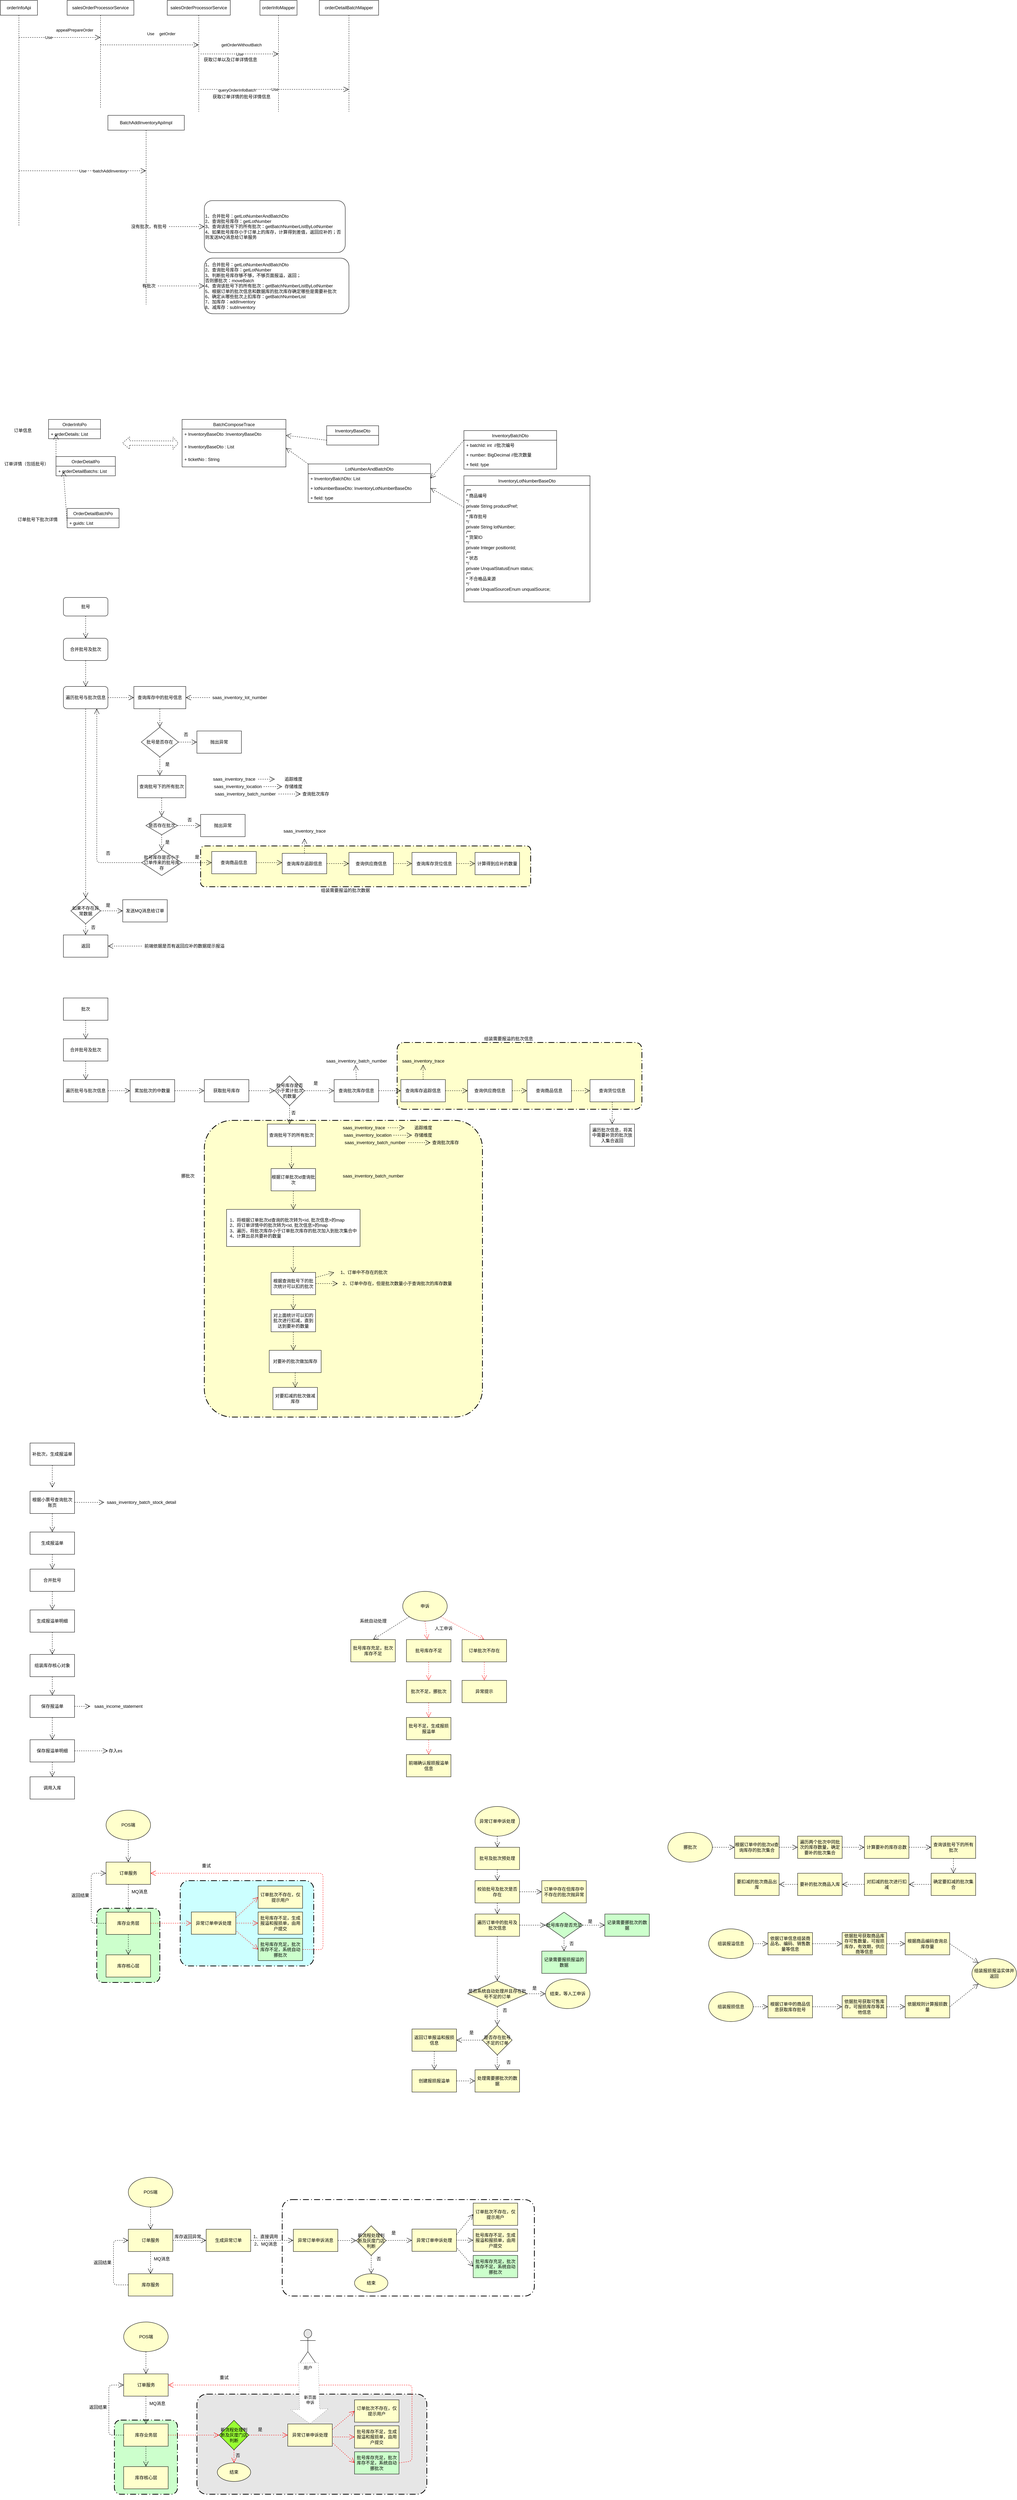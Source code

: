 <mxfile version="14.1.8" type="github">
  <diagram id="FH1zlO7xjeoTK0eNqL_2" name="Page-1">
    <mxGraphModel dx="1735" dy="786" grid="1" gridSize="10" guides="1" tooltips="1" connect="1" arrows="1" fold="1" page="1" pageScale="1" pageWidth="827" pageHeight="1169" math="0" shadow="0">
      <root>
        <mxCell id="0" />
        <mxCell id="1" parent="0" />
        <mxCell id="HAioMYXd77Tt8d08iv6R-417" value="" style="rounded=1;arcSize=10;dashed=1;strokeColor=#000000;fillColor=#CCFFCC;gradientColor=none;dashPattern=8 3 1 3;strokeWidth=2;" vertex="1" parent="1">
          <mxGeometry x="340" y="5274.5" width="170" height="200" as="geometry" />
        </mxCell>
        <mxCell id="HAioMYXd77Tt8d08iv6R-411" value="" style="rounded=1;arcSize=10;dashed=1;strokeColor=#000000;fillColor=#CCFFFF;gradientColor=none;dashPattern=8 3 1 3;strokeWidth=2;" vertex="1" parent="1">
          <mxGeometry x="565" y="5200" width="360" height="230" as="geometry" />
        </mxCell>
        <mxCell id="HAioMYXd77Tt8d08iv6R-241" value="" style="rounded=1;arcSize=10;dashed=1;strokeColor=#000000;fillColor=none;gradientColor=none;dashPattern=8 3 1 3;strokeWidth=2;" vertex="1" parent="1">
          <mxGeometry x="840" y="6060" width="680" height="260" as="geometry" />
        </mxCell>
        <mxCell id="HAioMYXd77Tt8d08iv6R-239" value="" style="rounded=1;arcSize=10;dashed=1;strokeColor=#000000;fillColor=#FFFFCC;gradientColor=none;dashPattern=8 3 1 3;strokeWidth=2;" vertex="1" parent="1">
          <mxGeometry x="620" y="2410" width="890" height="110" as="geometry" />
        </mxCell>
        <mxCell id="HAioMYXd77Tt8d08iv6R-234" value="" style="rounded=1;arcSize=10;dashed=1;strokeColor=#000000;fillColor=#FFFFCC;gradientColor=none;dashPattern=8 3 1 3;strokeWidth=2;" vertex="1" parent="1">
          <mxGeometry x="1150" y="2940" width="660" height="180" as="geometry" />
        </mxCell>
        <mxCell id="HAioMYXd77Tt8d08iv6R-237" value="" style="rounded=1;arcSize=10;dashed=1;strokeColor=#000000;fillColor=#FFFFCC;gradientColor=none;dashPattern=8 3 1 3;strokeWidth=2;" vertex="1" parent="1">
          <mxGeometry x="630" y="3150" width="750" height="800" as="geometry" />
        </mxCell>
        <mxCell id="HAioMYXd77Tt8d08iv6R-3" value="orderInfoApi" style="shape=umlLifeline;perimeter=lifelinePerimeter;whiteSpace=wrap;html=1;container=1;collapsible=0;recursiveResize=0;outlineConnect=0;" vertex="1" parent="1">
          <mxGeometry x="80" y="130" width="100" height="610" as="geometry" />
        </mxCell>
        <object label="Use" id="HAioMYXd77Tt8d08iv6R-8">
          <mxCell style="endArrow=open;endSize=12;dashed=1;html=1;" edge="1" parent="HAioMYXd77Tt8d08iv6R-3" target="HAioMYXd77Tt8d08iv6R-4">
            <mxGeometry x="-0.271" width="160" relative="1" as="geometry">
              <mxPoint x="50" y="100" as="sourcePoint" />
              <mxPoint x="210" y="100" as="targetPoint" />
              <Array as="points">
                <mxPoint x="130" y="100" />
              </Array>
              <mxPoint as="offset" />
            </mxGeometry>
          </mxCell>
        </object>
        <mxCell id="HAioMYXd77Tt8d08iv6R-13" value="appealPrepareOrder" style="edgeLabel;html=1;align=center;verticalAlign=middle;resizable=0;points=[];" vertex="1" connectable="0" parent="HAioMYXd77Tt8d08iv6R-8">
          <mxGeometry x="0.112" relative="1" as="geometry">
            <mxPoint x="28" y="-20" as="offset" />
          </mxGeometry>
        </mxCell>
        <mxCell id="HAioMYXd77Tt8d08iv6R-4" value="salesOrderProcessorService" style="shape=umlLifeline;perimeter=lifelinePerimeter;whiteSpace=wrap;html=1;container=1;collapsible=0;recursiveResize=0;outlineConnect=0;" vertex="1" parent="1">
          <mxGeometry x="260" y="130" width="180" height="290" as="geometry" />
        </mxCell>
        <mxCell id="HAioMYXd77Tt8d08iv6R-10" value="salesOrderProcessorService" style="shape=umlLifeline;perimeter=lifelinePerimeter;whiteSpace=wrap;html=1;container=1;collapsible=0;recursiveResize=0;outlineConnect=0;" vertex="1" parent="1">
          <mxGeometry x="530" y="130" width="170" height="300" as="geometry" />
        </mxCell>
        <object label="Use" getOrder="" id="HAioMYXd77Tt8d08iv6R-11">
          <mxCell style="endArrow=open;endSize=12;dashed=1;html=1;" edge="1" parent="1" target="HAioMYXd77Tt8d08iv6R-10">
            <mxGeometry x="0.022" y="30" width="160" relative="1" as="geometry">
              <mxPoint x="350" y="250" as="sourcePoint" />
              <mxPoint x="510" y="250" as="targetPoint" />
              <mxPoint as="offset" />
            </mxGeometry>
          </mxCell>
        </object>
        <mxCell id="HAioMYXd77Tt8d08iv6R-12" value="getOrder" style="edgeLabel;html=1;align=center;verticalAlign=middle;resizable=0;points=[];" vertex="1" connectable="0" parent="HAioMYXd77Tt8d08iv6R-11">
          <mxGeometry x="0.202" relative="1" as="geometry">
            <mxPoint x="21" y="-30" as="offset" />
          </mxGeometry>
        </mxCell>
        <mxCell id="HAioMYXd77Tt8d08iv6R-16" value="orderInfoMapper" style="shape=umlLifeline;perimeter=lifelinePerimeter;whiteSpace=wrap;html=1;container=1;collapsible=0;recursiveResize=0;outlineConnect=0;" vertex="1" parent="1">
          <mxGeometry x="780" y="130" width="100" height="300" as="geometry" />
        </mxCell>
        <mxCell id="HAioMYXd77Tt8d08iv6R-17" value="Use" style="endArrow=open;endSize=12;dashed=1;html=1;" edge="1" parent="1" target="HAioMYXd77Tt8d08iv6R-16">
          <mxGeometry width="160" relative="1" as="geometry">
            <mxPoint x="620" y="274.5" as="sourcePoint" />
            <mxPoint x="780" y="274.5" as="targetPoint" />
          </mxGeometry>
        </mxCell>
        <mxCell id="HAioMYXd77Tt8d08iv6R-18" value="getOrderWithoutBatch" style="edgeLabel;html=1;align=center;verticalAlign=middle;resizable=0;points=[];" vertex="1" connectable="0" parent="HAioMYXd77Tt8d08iv6R-17">
          <mxGeometry x="0.165" y="-4" relative="1" as="geometry">
            <mxPoint x="-12" y="-28.5" as="offset" />
          </mxGeometry>
        </mxCell>
        <mxCell id="HAioMYXd77Tt8d08iv6R-19" value="获取订单以及订单详情信息" style="text;html=1;align=center;verticalAlign=middle;resizable=0;points=[];autosize=1;" vertex="1" parent="1">
          <mxGeometry x="620" y="280" width="160" height="20" as="geometry" />
        </mxCell>
        <mxCell id="HAioMYXd77Tt8d08iv6R-20" value="orderDetailBatchMapper" style="shape=umlLifeline;perimeter=lifelinePerimeter;whiteSpace=wrap;html=1;container=1;collapsible=0;recursiveResize=0;outlineConnect=0;" vertex="1" parent="1">
          <mxGeometry x="940" y="130" width="160" height="300" as="geometry" />
        </mxCell>
        <mxCell id="HAioMYXd77Tt8d08iv6R-21" value="Use" style="endArrow=open;endSize=12;dashed=1;html=1;" edge="1" parent="1" target="HAioMYXd77Tt8d08iv6R-20">
          <mxGeometry width="160" relative="1" as="geometry">
            <mxPoint x="620" y="370" as="sourcePoint" />
            <mxPoint x="780" y="370" as="targetPoint" />
          </mxGeometry>
        </mxCell>
        <mxCell id="HAioMYXd77Tt8d08iv6R-22" value="queryOrderInfoBatch" style="edgeLabel;html=1;align=center;verticalAlign=middle;resizable=0;points=[];" vertex="1" connectable="0" parent="HAioMYXd77Tt8d08iv6R-21">
          <mxGeometry x="-0.513" y="-2" relative="1" as="geometry">
            <mxPoint as="offset" />
          </mxGeometry>
        </mxCell>
        <mxCell id="HAioMYXd77Tt8d08iv6R-23" value="获取订单详情的批号详情信息" style="text;html=1;align=center;verticalAlign=middle;resizable=0;points=[];autosize=1;" vertex="1" parent="1">
          <mxGeometry x="645" y="380" width="170" height="20" as="geometry" />
        </mxCell>
        <mxCell id="HAioMYXd77Tt8d08iv6R-25" value="BatchAddInventoryApiImpl" style="shape=umlLifeline;perimeter=lifelinePerimeter;whiteSpace=wrap;html=1;container=1;collapsible=0;recursiveResize=0;outlineConnect=0;" vertex="1" parent="1">
          <mxGeometry x="370" y="440" width="206" height="510" as="geometry" />
        </mxCell>
        <mxCell id="HAioMYXd77Tt8d08iv6R-26" value="Use" style="endArrow=open;endSize=12;dashed=1;html=1;" edge="1" parent="1" target="HAioMYXd77Tt8d08iv6R-25">
          <mxGeometry width="160" relative="1" as="geometry">
            <mxPoint x="130" y="589.5" as="sourcePoint" />
            <mxPoint x="290" y="589.5" as="targetPoint" />
          </mxGeometry>
        </mxCell>
        <mxCell id="HAioMYXd77Tt8d08iv6R-27" value="batchAddInventory" style="edgeLabel;html=1;align=center;verticalAlign=middle;resizable=0;points=[];" vertex="1" connectable="0" parent="HAioMYXd77Tt8d08iv6R-26">
          <mxGeometry x="0.307" y="-1" relative="1" as="geometry">
            <mxPoint x="22" y="-0.5" as="offset" />
          </mxGeometry>
        </mxCell>
        <mxCell id="HAioMYXd77Tt8d08iv6R-31" style="edgeStyle=none;orthogonalLoop=1;jettySize=auto;html=1;dashed=1;endArrow=open;endSize=12;" edge="1" parent="1" source="HAioMYXd77Tt8d08iv6R-28">
          <mxGeometry relative="1" as="geometry">
            <mxPoint x="630" y="740" as="targetPoint" />
            <Array as="points">
              <mxPoint x="630" y="740" />
            </Array>
          </mxGeometry>
        </mxCell>
        <mxCell id="HAioMYXd77Tt8d08iv6R-28" value="没有批次，有批号" style="text;html=1;align=center;verticalAlign=middle;resizable=0;points=[];autosize=1;" vertex="1" parent="1">
          <mxGeometry x="425" y="730" width="110" height="20" as="geometry" />
        </mxCell>
        <mxCell id="HAioMYXd77Tt8d08iv6R-32" style="edgeStyle=none;orthogonalLoop=1;jettySize=auto;html=1;dashed=1;endArrow=open;endSize=12;" edge="1" parent="1" source="HAioMYXd77Tt8d08iv6R-29">
          <mxGeometry relative="1" as="geometry">
            <mxPoint x="630" y="900" as="targetPoint" />
          </mxGeometry>
        </mxCell>
        <mxCell id="HAioMYXd77Tt8d08iv6R-29" value="有批次" style="text;html=1;align=center;verticalAlign=middle;resizable=0;points=[];autosize=1;" vertex="1" parent="1">
          <mxGeometry x="455" y="890" width="50" height="20" as="geometry" />
        </mxCell>
        <mxCell id="HAioMYXd77Tt8d08iv6R-30" value="1、合并批号：getLotNumberAndBatchDto&lt;br&gt;2、查询批号库存：getLotNumber&lt;br&gt;3、查询该批号下的所有批次：getBatchNumberListByLotNumber&lt;br&gt;4、如果批号库存小于订单上的库存，计算得到差值，返回应补的；否则发送MQ消息给订单服务" style="rounded=1;whiteSpace=wrap;html=1;align=left;" vertex="1" parent="1">
          <mxGeometry x="630" y="670" width="380" height="140" as="geometry" />
        </mxCell>
        <mxCell id="HAioMYXd77Tt8d08iv6R-33" value="1、合并批号：getLotNumberAndBatchDto&lt;br&gt;2、查询批号库存：getLotNumber&lt;br&gt;3、判断批号库存够不够，不够页面报溢，返回；&lt;br&gt;否则挪批次：moveBatch&lt;br&gt;4、查询该批号下的所有批次：getBatchNumberListByLotNumber&lt;br&gt;5、根据订单的批次信息和数据库的批次库存确定哪些是需要补批次&lt;br&gt;6、确定从哪些批次上扣库存：getBatchNumberList&lt;br&gt;7、加库存：addInventory&lt;br&gt;8、减库存：subInventory&lt;br&gt;" style="rounded=1;whiteSpace=wrap;html=1;align=left;" vertex="1" parent="1">
          <mxGeometry x="630" y="825" width="390" height="150" as="geometry" />
        </mxCell>
        <mxCell id="HAioMYXd77Tt8d08iv6R-34" value="OrderInfoPo" style="swimlane;fontStyle=0;childLayout=stackLayout;horizontal=1;startSize=26;fillColor=none;horizontalStack=0;resizeParent=1;resizeParentMax=0;resizeLast=0;collapsible=1;marginBottom=0;" vertex="1" parent="1">
          <mxGeometry x="210" y="1260" width="140" height="52" as="geometry" />
        </mxCell>
        <mxCell id="HAioMYXd77Tt8d08iv6R-35" value="+ orderDetails: List" style="text;strokeColor=none;fillColor=none;align=left;verticalAlign=top;spacingLeft=4;spacingRight=4;overflow=hidden;rotatable=0;points=[[0,0.5],[1,0.5]];portConstraint=eastwest;" vertex="1" parent="HAioMYXd77Tt8d08iv6R-34">
          <mxGeometry y="26" width="140" height="26" as="geometry" />
        </mxCell>
        <mxCell id="HAioMYXd77Tt8d08iv6R-47" style="edgeStyle=none;orthogonalLoop=1;jettySize=auto;html=1;exitX=0;exitY=0;exitDx=0;exitDy=0;entryX=0.143;entryY=0.538;entryDx=0;entryDy=0;entryPerimeter=0;dashed=1;endArrow=open;endSize=12;" edge="1" parent="1" source="HAioMYXd77Tt8d08iv6R-38" target="HAioMYXd77Tt8d08iv6R-35">
          <mxGeometry relative="1" as="geometry" />
        </mxCell>
        <mxCell id="HAioMYXd77Tt8d08iv6R-38" value="OrderDetailPo" style="swimlane;fontStyle=0;childLayout=stackLayout;horizontal=1;startSize=26;fillColor=none;horizontalStack=0;resizeParent=1;resizeParentMax=0;resizeLast=0;collapsible=1;marginBottom=0;" vertex="1" parent="1">
          <mxGeometry x="230" y="1360" width="160" height="52" as="geometry" />
        </mxCell>
        <mxCell id="HAioMYXd77Tt8d08iv6R-54" value="+ orderDetailBatchs: List" style="text;strokeColor=none;fillColor=none;align=left;verticalAlign=top;spacingLeft=4;spacingRight=4;overflow=hidden;rotatable=0;points=[[0,0.5],[1,0.5]];portConstraint=eastwest;" vertex="1" parent="HAioMYXd77Tt8d08iv6R-38">
          <mxGeometry y="26" width="160" height="26" as="geometry" />
        </mxCell>
        <mxCell id="HAioMYXd77Tt8d08iv6R-42" value="BatchComposeTrace" style="swimlane;fontStyle=0;childLayout=stackLayout;horizontal=1;startSize=26;fillColor=none;horizontalStack=0;resizeParent=1;resizeParentMax=0;resizeLast=0;collapsible=1;marginBottom=0;" vertex="1" parent="1">
          <mxGeometry x="570" y="1260" width="280" height="128" as="geometry" />
        </mxCell>
        <mxCell id="HAioMYXd77Tt8d08iv6R-48" value="+ InventoryBaseDto :InventoryBaseDto " style="text;strokeColor=none;fillColor=none;align=left;verticalAlign=top;spacingLeft=4;spacingRight=4;overflow=hidden;rotatable=0;points=[[0,0.5],[1,0.5]];portConstraint=eastwest;" vertex="1" parent="HAioMYXd77Tt8d08iv6R-42">
          <mxGeometry y="26" width="280" height="34" as="geometry" />
        </mxCell>
        <mxCell id="HAioMYXd77Tt8d08iv6R-49" value="+ InventoryBaseDto : List " style="text;strokeColor=none;fillColor=none;align=left;verticalAlign=top;spacingLeft=4;spacingRight=4;overflow=hidden;rotatable=0;points=[[0,0.5],[1,0.5]];portConstraint=eastwest;" vertex="1" parent="HAioMYXd77Tt8d08iv6R-42">
          <mxGeometry y="60" width="280" height="34" as="geometry" />
        </mxCell>
        <mxCell id="HAioMYXd77Tt8d08iv6R-53" value="+ ticketNo : String " style="text;strokeColor=none;fillColor=none;align=left;verticalAlign=top;spacingLeft=4;spacingRight=4;overflow=hidden;rotatable=0;points=[[0,0.5],[1,0.5]];portConstraint=eastwest;" vertex="1" parent="HAioMYXd77Tt8d08iv6R-42">
          <mxGeometry y="94" width="280" height="34" as="geometry" />
        </mxCell>
        <mxCell id="HAioMYXd77Tt8d08iv6R-55" value="OrderDetailBatchPo" style="swimlane;fontStyle=0;childLayout=stackLayout;horizontal=1;startSize=26;fillColor=none;horizontalStack=0;resizeParent=1;resizeParentMax=0;resizeLast=0;collapsible=1;marginBottom=0;" vertex="1" parent="1">
          <mxGeometry x="260" y="1500" width="140" height="52" as="geometry" />
        </mxCell>
        <mxCell id="HAioMYXd77Tt8d08iv6R-56" value="+ guids: List" style="text;strokeColor=none;fillColor=none;align=left;verticalAlign=top;spacingLeft=4;spacingRight=4;overflow=hidden;rotatable=0;points=[[0,0.5],[1,0.5]];portConstraint=eastwest;" vertex="1" parent="HAioMYXd77Tt8d08iv6R-55">
          <mxGeometry y="26" width="140" height="26" as="geometry" />
        </mxCell>
        <mxCell id="HAioMYXd77Tt8d08iv6R-59" style="edgeStyle=none;orthogonalLoop=1;jettySize=auto;html=1;exitX=0;exitY=0.5;exitDx=0;exitDy=0;entryX=0.125;entryY=0.538;entryDx=0;entryDy=0;entryPerimeter=0;dashed=1;endArrow=open;endSize=12;" edge="1" parent="1" source="HAioMYXd77Tt8d08iv6R-56" target="HAioMYXd77Tt8d08iv6R-54">
          <mxGeometry relative="1" as="geometry" />
        </mxCell>
        <mxCell id="HAioMYXd77Tt8d08iv6R-72" style="edgeStyle=none;orthogonalLoop=1;jettySize=auto;html=1;exitX=0;exitY=0.75;exitDx=0;exitDy=0;entryX=1;entryY=0.5;entryDx=0;entryDy=0;dashed=1;endArrow=open;endSize=12;" edge="1" parent="1" source="HAioMYXd77Tt8d08iv6R-60" target="HAioMYXd77Tt8d08iv6R-48">
          <mxGeometry relative="1" as="geometry" />
        </mxCell>
        <mxCell id="HAioMYXd77Tt8d08iv6R-60" value="InventoryBaseDto" style="swimlane;fontStyle=0;childLayout=stackLayout;horizontal=1;startSize=26;fillColor=none;horizontalStack=0;resizeParent=1;resizeParentMax=0;resizeLast=0;collapsible=1;marginBottom=0;" vertex="1" parent="1">
          <mxGeometry x="960" y="1277" width="140" height="52" as="geometry" />
        </mxCell>
        <mxCell id="HAioMYXd77Tt8d08iv6R-73" style="edgeStyle=none;orthogonalLoop=1;jettySize=auto;html=1;exitX=0;exitY=0;exitDx=0;exitDy=0;entryX=1;entryY=0.5;entryDx=0;entryDy=0;dashed=1;endArrow=open;endSize=12;" edge="1" parent="1" source="HAioMYXd77Tt8d08iv6R-64" target="HAioMYXd77Tt8d08iv6R-49">
          <mxGeometry relative="1" as="geometry" />
        </mxCell>
        <mxCell id="HAioMYXd77Tt8d08iv6R-64" value="LotNumberAndBatchDto" style="swimlane;fontStyle=0;childLayout=stackLayout;horizontal=1;startSize=26;fillColor=none;horizontalStack=0;resizeParent=1;resizeParentMax=0;resizeLast=0;collapsible=1;marginBottom=0;" vertex="1" parent="1">
          <mxGeometry x="910" y="1380" width="330" height="104" as="geometry" />
        </mxCell>
        <mxCell id="HAioMYXd77Tt8d08iv6R-65" value="+ InventoryBatchDto: List" style="text;strokeColor=none;fillColor=none;align=left;verticalAlign=top;spacingLeft=4;spacingRight=4;overflow=hidden;rotatable=0;points=[[0,0.5],[1,0.5]];portConstraint=eastwest;" vertex="1" parent="HAioMYXd77Tt8d08iv6R-64">
          <mxGeometry y="26" width="330" height="26" as="geometry" />
        </mxCell>
        <mxCell id="HAioMYXd77Tt8d08iv6R-66" value="+ lotNumberBaseDto: InventoryLotNumberBaseDto" style="text;strokeColor=none;fillColor=none;align=left;verticalAlign=top;spacingLeft=4;spacingRight=4;overflow=hidden;rotatable=0;points=[[0,0.5],[1,0.5]];portConstraint=eastwest;" vertex="1" parent="HAioMYXd77Tt8d08iv6R-64">
          <mxGeometry y="52" width="330" height="26" as="geometry" />
        </mxCell>
        <mxCell id="HAioMYXd77Tt8d08iv6R-67" value="+ field: type" style="text;strokeColor=none;fillColor=none;align=left;verticalAlign=top;spacingLeft=4;spacingRight=4;overflow=hidden;rotatable=0;points=[[0,0.5],[1,0.5]];portConstraint=eastwest;" vertex="1" parent="HAioMYXd77Tt8d08iv6R-64">
          <mxGeometry y="78" width="330" height="26" as="geometry" />
        </mxCell>
        <mxCell id="HAioMYXd77Tt8d08iv6R-74" style="edgeStyle=none;orthogonalLoop=1;jettySize=auto;html=1;exitX=0;exitY=0.25;exitDx=0;exitDy=0;entryX=1;entryY=0.5;entryDx=0;entryDy=0;dashed=1;endArrow=open;endSize=12;" edge="1" parent="1" source="HAioMYXd77Tt8d08iv6R-68" target="HAioMYXd77Tt8d08iv6R-65">
          <mxGeometry relative="1" as="geometry" />
        </mxCell>
        <mxCell id="HAioMYXd77Tt8d08iv6R-68" value="InventoryBatchDto" style="swimlane;fontStyle=0;childLayout=stackLayout;horizontal=1;startSize=26;fillColor=none;horizontalStack=0;resizeParent=1;resizeParentMax=0;resizeLast=0;collapsible=1;marginBottom=0;" vertex="1" parent="1">
          <mxGeometry x="1330" y="1290" width="250" height="104" as="geometry" />
        </mxCell>
        <mxCell id="HAioMYXd77Tt8d08iv6R-69" value="+ batchId: int  //批次编号" style="text;strokeColor=none;fillColor=none;align=left;verticalAlign=top;spacingLeft=4;spacingRight=4;overflow=hidden;rotatable=0;points=[[0,0.5],[1,0.5]];portConstraint=eastwest;" vertex="1" parent="HAioMYXd77Tt8d08iv6R-68">
          <mxGeometry y="26" width="250" height="26" as="geometry" />
        </mxCell>
        <mxCell id="HAioMYXd77Tt8d08iv6R-70" value="+ number: BigDecimal //批次数量" style="text;strokeColor=none;fillColor=none;align=left;verticalAlign=top;spacingLeft=4;spacingRight=4;overflow=hidden;rotatable=0;points=[[0,0.5],[1,0.5]];portConstraint=eastwest;" vertex="1" parent="HAioMYXd77Tt8d08iv6R-68">
          <mxGeometry y="52" width="250" height="26" as="geometry" />
        </mxCell>
        <mxCell id="HAioMYXd77Tt8d08iv6R-71" value="+ field: type" style="text;strokeColor=none;fillColor=none;align=left;verticalAlign=top;spacingLeft=4;spacingRight=4;overflow=hidden;rotatable=0;points=[[0,0.5],[1,0.5]];portConstraint=eastwest;" vertex="1" parent="HAioMYXd77Tt8d08iv6R-68">
          <mxGeometry y="78" width="250" height="26" as="geometry" />
        </mxCell>
        <mxCell id="HAioMYXd77Tt8d08iv6R-79" style="edgeStyle=none;orthogonalLoop=1;jettySize=auto;html=1;exitX=0;exitY=0.25;exitDx=0;exitDy=0;entryX=1;entryY=0.5;entryDx=0;entryDy=0;dashed=1;endArrow=open;endSize=12;" edge="1" parent="1" source="HAioMYXd77Tt8d08iv6R-75" target="HAioMYXd77Tt8d08iv6R-66">
          <mxGeometry relative="1" as="geometry" />
        </mxCell>
        <mxCell id="HAioMYXd77Tt8d08iv6R-75" value="InventoryLotNumberBaseDto" style="swimlane;fontStyle=0;childLayout=stackLayout;horizontal=1;startSize=26;fillColor=none;horizontalStack=0;resizeParent=1;resizeParentMax=0;resizeLast=0;collapsible=1;marginBottom=0;" vertex="1" parent="1">
          <mxGeometry x="1330" y="1412" width="340" height="340" as="geometry" />
        </mxCell>
        <mxCell id="HAioMYXd77Tt8d08iv6R-76" value="/**&#xa; * 商品编号&#xa; */&#xa;private String productPref;&#xa;/**&#xa; * 库存批号&#xa; */&#xa;private String lotNumber;&#xa;/**&#xa; * 货架ID&#xa; */&#xa;private Integer positionId;&#xa;/**&#xa; * 状态&#xa; */&#xa;private UnqualStatusEnum status;&#xa;/**&#xa; * 不合格品来源&#xa; */&#xa;private UnqualSourceEnum unqualSource;" style="text;strokeColor=none;fillColor=none;align=left;verticalAlign=top;spacingLeft=4;spacingRight=4;overflow=hidden;rotatable=0;points=[[0,0.5],[1,0.5]];portConstraint=eastwest;" vertex="1" parent="HAioMYXd77Tt8d08iv6R-75">
          <mxGeometry y="26" width="340" height="314" as="geometry" />
        </mxCell>
        <mxCell id="HAioMYXd77Tt8d08iv6R-81" value="" style="shape=flexArrow;endArrow=classic;startArrow=classic;html=1;dashed=1;width=12;endSize=4.33;" edge="1" parent="1">
          <mxGeometry width="50" height="50" relative="1" as="geometry">
            <mxPoint x="409" y="1323.5" as="sourcePoint" />
            <mxPoint x="560" y="1324" as="targetPoint" />
            <Array as="points" />
          </mxGeometry>
        </mxCell>
        <mxCell id="HAioMYXd77Tt8d08iv6R-83" style="edgeStyle=none;orthogonalLoop=1;jettySize=auto;html=1;exitX=0.5;exitY=1;exitDx=0;exitDy=0;dashed=1;endArrow=open;endSize=12;" edge="1" parent="1" source="HAioMYXd77Tt8d08iv6R-82">
          <mxGeometry relative="1" as="geometry">
            <mxPoint x="310" y="1850" as="targetPoint" />
          </mxGeometry>
        </mxCell>
        <mxCell id="HAioMYXd77Tt8d08iv6R-82" value="批号" style="rounded=1;whiteSpace=wrap;html=1;" vertex="1" parent="1">
          <mxGeometry x="250" y="1740" width="120" height="50" as="geometry" />
        </mxCell>
        <mxCell id="HAioMYXd77Tt8d08iv6R-86" style="edgeStyle=none;orthogonalLoop=1;jettySize=auto;html=1;exitX=0.5;exitY=1;exitDx=0;exitDy=0;entryX=0.5;entryY=0;entryDx=0;entryDy=0;dashed=1;endArrow=open;endSize=12;" edge="1" parent="1" source="HAioMYXd77Tt8d08iv6R-84" target="HAioMYXd77Tt8d08iv6R-85">
          <mxGeometry relative="1" as="geometry" />
        </mxCell>
        <mxCell id="HAioMYXd77Tt8d08iv6R-84" value="合并批号及批次" style="rounded=1;whiteSpace=wrap;html=1;" vertex="1" parent="1">
          <mxGeometry x="250" y="1850" width="120" height="60" as="geometry" />
        </mxCell>
        <mxCell id="HAioMYXd77Tt8d08iv6R-87" style="edgeStyle=none;orthogonalLoop=1;jettySize=auto;html=1;exitX=1;exitY=0.5;exitDx=0;exitDy=0;dashed=1;endArrow=open;endSize=12;" edge="1" parent="1" source="HAioMYXd77Tt8d08iv6R-85">
          <mxGeometry relative="1" as="geometry">
            <mxPoint x="440" y="2010" as="targetPoint" />
          </mxGeometry>
        </mxCell>
        <mxCell id="HAioMYXd77Tt8d08iv6R-137" style="edgeStyle=none;orthogonalLoop=1;jettySize=auto;html=1;dashed=1;endArrow=open;endSize=12;" edge="1" parent="1" source="HAioMYXd77Tt8d08iv6R-85">
          <mxGeometry relative="1" as="geometry">
            <mxPoint x="310" y="2550" as="targetPoint" />
          </mxGeometry>
        </mxCell>
        <mxCell id="HAioMYXd77Tt8d08iv6R-85" value="遍历批号与批次信息" style="rounded=1;whiteSpace=wrap;html=1;" vertex="1" parent="1">
          <mxGeometry x="250" y="1980" width="120" height="60" as="geometry" />
        </mxCell>
        <mxCell id="HAioMYXd77Tt8d08iv6R-91" style="edgeStyle=none;orthogonalLoop=1;jettySize=auto;html=1;exitX=0.5;exitY=1;exitDx=0;exitDy=0;dashed=1;endArrow=open;endSize=12;" edge="1" parent="1" source="HAioMYXd77Tt8d08iv6R-88">
          <mxGeometry relative="1" as="geometry">
            <mxPoint x="510" y="2090" as="targetPoint" />
          </mxGeometry>
        </mxCell>
        <mxCell id="HAioMYXd77Tt8d08iv6R-88" value="查询库存中的批号信息" style="whiteSpace=wrap;html=1;" vertex="1" parent="1">
          <mxGeometry x="440" y="1980" width="140" height="60" as="geometry" />
        </mxCell>
        <mxCell id="HAioMYXd77Tt8d08iv6R-90" style="edgeStyle=none;orthogonalLoop=1;jettySize=auto;html=1;entryX=1;entryY=0.5;entryDx=0;entryDy=0;dashed=1;endArrow=open;endSize=12;" edge="1" parent="1" source="HAioMYXd77Tt8d08iv6R-89" target="HAioMYXd77Tt8d08iv6R-88">
          <mxGeometry relative="1" as="geometry" />
        </mxCell>
        <mxCell id="HAioMYXd77Tt8d08iv6R-89" value="saas_inventory_lot_number" style="text;html=1;align=center;verticalAlign=middle;resizable=0;points=[];autosize=1;" vertex="1" parent="1">
          <mxGeometry x="645" y="2000" width="160" height="20" as="geometry" />
        </mxCell>
        <mxCell id="HAioMYXd77Tt8d08iv6R-94" style="edgeStyle=none;orthogonalLoop=1;jettySize=auto;html=1;dashed=1;endArrow=open;endSize=12;" edge="1" parent="1" source="HAioMYXd77Tt8d08iv6R-93">
          <mxGeometry relative="1" as="geometry">
            <mxPoint x="610" y="2130" as="targetPoint" />
            <Array as="points" />
          </mxGeometry>
        </mxCell>
        <mxCell id="HAioMYXd77Tt8d08iv6R-97" style="edgeStyle=none;orthogonalLoop=1;jettySize=auto;html=1;exitX=0.5;exitY=1;exitDx=0;exitDy=0;dashed=1;endArrow=open;endSize=12;" edge="1" parent="1" source="HAioMYXd77Tt8d08iv6R-93">
          <mxGeometry relative="1" as="geometry">
            <mxPoint x="510" y="2220" as="targetPoint" />
          </mxGeometry>
        </mxCell>
        <mxCell id="HAioMYXd77Tt8d08iv6R-93" value="批号是否存在" style="rhombus;whiteSpace=wrap;html=1;" vertex="1" parent="1">
          <mxGeometry x="460" y="2090" width="100" height="80" as="geometry" />
        </mxCell>
        <mxCell id="HAioMYXd77Tt8d08iv6R-95" value="抛出异常" style="whiteSpace=wrap;html=1;" vertex="1" parent="1">
          <mxGeometry x="610" y="2100" width="120" height="60" as="geometry" />
        </mxCell>
        <mxCell id="HAioMYXd77Tt8d08iv6R-96" value="否" style="text;html=1;align=center;verticalAlign=middle;resizable=0;points=[];autosize=1;" vertex="1" parent="1">
          <mxGeometry x="565" y="2100" width="30" height="20" as="geometry" />
        </mxCell>
        <mxCell id="HAioMYXd77Tt8d08iv6R-98" value="是" style="text;html=1;align=center;verticalAlign=middle;resizable=0;points=[];autosize=1;" vertex="1" parent="1">
          <mxGeometry x="515" y="2180" width="30" height="20" as="geometry" />
        </mxCell>
        <mxCell id="HAioMYXd77Tt8d08iv6R-110" style="edgeStyle=none;orthogonalLoop=1;jettySize=auto;html=1;dashed=1;endArrow=open;endSize=12;" edge="1" parent="1" source="HAioMYXd77Tt8d08iv6R-100">
          <mxGeometry relative="1" as="geometry">
            <mxPoint x="515" y="2330" as="targetPoint" />
          </mxGeometry>
        </mxCell>
        <mxCell id="HAioMYXd77Tt8d08iv6R-100" value="查询批号下的所有批次" style="whiteSpace=wrap;html=1;" vertex="1" parent="1">
          <mxGeometry x="450" y="2220" width="130" height="60" as="geometry" />
        </mxCell>
        <mxCell id="HAioMYXd77Tt8d08iv6R-104" style="edgeStyle=none;orthogonalLoop=1;jettySize=auto;html=1;dashed=1;endArrow=open;endSize=12;" edge="1" parent="1" source="HAioMYXd77Tt8d08iv6R-101">
          <mxGeometry relative="1" as="geometry">
            <mxPoint x="820" y="2230" as="targetPoint" />
          </mxGeometry>
        </mxCell>
        <mxCell id="HAioMYXd77Tt8d08iv6R-101" value="saas_inventory_trace" style="text;html=1;align=center;verticalAlign=middle;resizable=0;points=[];autosize=1;" vertex="1" parent="1">
          <mxGeometry x="645" y="2220" width="130" height="20" as="geometry" />
        </mxCell>
        <mxCell id="HAioMYXd77Tt8d08iv6R-106" style="edgeStyle=none;orthogonalLoop=1;jettySize=auto;html=1;dashed=1;endArrow=open;endSize=12;" edge="1" parent="1" source="HAioMYXd77Tt8d08iv6R-102">
          <mxGeometry relative="1" as="geometry">
            <mxPoint x="840" y="2250" as="targetPoint" />
          </mxGeometry>
        </mxCell>
        <mxCell id="HAioMYXd77Tt8d08iv6R-102" value="saas_inventory_location" style="text;html=1;align=center;verticalAlign=middle;resizable=0;points=[];autosize=1;" vertex="1" parent="1">
          <mxGeometry x="650" y="2240" width="140" height="20" as="geometry" />
        </mxCell>
        <mxCell id="HAioMYXd77Tt8d08iv6R-108" style="edgeStyle=none;orthogonalLoop=1;jettySize=auto;html=1;dashed=1;endArrow=open;endSize=12;" edge="1" parent="1" source="HAioMYXd77Tt8d08iv6R-103">
          <mxGeometry relative="1" as="geometry">
            <mxPoint x="890" y="2270" as="targetPoint" />
          </mxGeometry>
        </mxCell>
        <mxCell id="HAioMYXd77Tt8d08iv6R-103" value="saas_inventory_batch_number" style="text;html=1;align=center;verticalAlign=middle;resizable=0;points=[];autosize=1;" vertex="1" parent="1">
          <mxGeometry x="650" y="2260" width="180" height="20" as="geometry" />
        </mxCell>
        <mxCell id="HAioMYXd77Tt8d08iv6R-105" value="追踪维度" style="text;html=1;align=center;verticalAlign=middle;resizable=0;points=[];autosize=1;" vertex="1" parent="1">
          <mxGeometry x="840" y="2220" width="60" height="20" as="geometry" />
        </mxCell>
        <mxCell id="HAioMYXd77Tt8d08iv6R-107" value="存储维度" style="text;html=1;align=center;verticalAlign=middle;resizable=0;points=[];autosize=1;" vertex="1" parent="1">
          <mxGeometry x="840" y="2240" width="60" height="20" as="geometry" />
        </mxCell>
        <mxCell id="HAioMYXd77Tt8d08iv6R-109" value="查询批次库存" style="text;html=1;align=center;verticalAlign=middle;resizable=0;points=[];autosize=1;" vertex="1" parent="1">
          <mxGeometry x="885" y="2260" width="90" height="20" as="geometry" />
        </mxCell>
        <mxCell id="HAioMYXd77Tt8d08iv6R-113" style="edgeStyle=none;orthogonalLoop=1;jettySize=auto;html=1;dashed=1;endArrow=open;endSize=12;" edge="1" parent="1" source="HAioMYXd77Tt8d08iv6R-112">
          <mxGeometry relative="1" as="geometry">
            <mxPoint x="620" y="2355" as="targetPoint" />
          </mxGeometry>
        </mxCell>
        <mxCell id="HAioMYXd77Tt8d08iv6R-116" style="edgeStyle=none;orthogonalLoop=1;jettySize=auto;html=1;exitX=0.5;exitY=1;exitDx=0;exitDy=0;dashed=1;endArrow=open;endSize=12;" edge="1" parent="1" source="HAioMYXd77Tt8d08iv6R-112">
          <mxGeometry relative="1" as="geometry">
            <mxPoint x="514.833" y="2420" as="targetPoint" />
          </mxGeometry>
        </mxCell>
        <mxCell id="HAioMYXd77Tt8d08iv6R-112" value="是否存在批次" style="rhombus;whiteSpace=wrap;html=1;" vertex="1" parent="1">
          <mxGeometry x="472.5" y="2330" width="85" height="50" as="geometry" />
        </mxCell>
        <mxCell id="HAioMYXd77Tt8d08iv6R-114" value="抛出异常" style="whiteSpace=wrap;html=1;" vertex="1" parent="1">
          <mxGeometry x="620" y="2325" width="120" height="60" as="geometry" />
        </mxCell>
        <mxCell id="HAioMYXd77Tt8d08iv6R-115" value="否" style="text;html=1;align=center;verticalAlign=middle;resizable=0;points=[];autosize=1;" vertex="1" parent="1">
          <mxGeometry x="575" y="2330" width="30" height="20" as="geometry" />
        </mxCell>
        <mxCell id="HAioMYXd77Tt8d08iv6R-117" value="是" style="text;html=1;align=center;verticalAlign=middle;resizable=0;points=[];autosize=1;" vertex="1" parent="1">
          <mxGeometry x="515" y="2390" width="30" height="20" as="geometry" />
        </mxCell>
        <mxCell id="HAioMYXd77Tt8d08iv6R-119" style="edgeStyle=none;orthogonalLoop=1;jettySize=auto;html=1;exitX=1;exitY=0.5;exitDx=0;exitDy=0;dashed=1;endArrow=open;endSize=12;" edge="1" parent="1" source="HAioMYXd77Tt8d08iv6R-118">
          <mxGeometry relative="1" as="geometry">
            <mxPoint x="650" y="2455" as="targetPoint" />
          </mxGeometry>
        </mxCell>
        <mxCell id="HAioMYXd77Tt8d08iv6R-122" style="edgeStyle=none;orthogonalLoop=1;jettySize=auto;html=1;exitX=0;exitY=0.5;exitDx=0;exitDy=0;entryX=0.75;entryY=1;entryDx=0;entryDy=0;dashed=1;endArrow=open;endSize=12;" edge="1" parent="1" source="HAioMYXd77Tt8d08iv6R-118" target="HAioMYXd77Tt8d08iv6R-85">
          <mxGeometry relative="1" as="geometry">
            <Array as="points">
              <mxPoint x="340" y="2455" />
            </Array>
          </mxGeometry>
        </mxCell>
        <mxCell id="HAioMYXd77Tt8d08iv6R-118" value="批号库存是否小于订单传来的批号库存" style="rhombus;whiteSpace=wrap;html=1;" vertex="1" parent="1">
          <mxGeometry x="461.25" y="2420" width="107.5" height="70" as="geometry" />
        </mxCell>
        <mxCell id="HAioMYXd77Tt8d08iv6R-120" value="是" style="text;html=1;align=center;verticalAlign=middle;resizable=0;points=[];autosize=1;" vertex="1" parent="1">
          <mxGeometry x="595" y="2430" width="30" height="20" as="geometry" />
        </mxCell>
        <mxCell id="HAioMYXd77Tt8d08iv6R-123" value="否" style="text;html=1;align=center;verticalAlign=middle;resizable=0;points=[];autosize=1;" vertex="1" parent="1">
          <mxGeometry x="355" y="2420" width="30" height="20" as="geometry" />
        </mxCell>
        <mxCell id="HAioMYXd77Tt8d08iv6R-125" style="edgeStyle=none;orthogonalLoop=1;jettySize=auto;html=1;dashed=1;endArrow=open;endSize=12;" edge="1" parent="1" source="HAioMYXd77Tt8d08iv6R-124">
          <mxGeometry relative="1" as="geometry">
            <mxPoint x="840" y="2455" as="targetPoint" />
          </mxGeometry>
        </mxCell>
        <mxCell id="HAioMYXd77Tt8d08iv6R-124" value="查询商品信息" style="whiteSpace=wrap;html=1;" vertex="1" parent="1">
          <mxGeometry x="650" y="2425" width="120" height="60" as="geometry" />
        </mxCell>
        <mxCell id="HAioMYXd77Tt8d08iv6R-128" style="edgeStyle=none;orthogonalLoop=1;jettySize=auto;html=1;dashed=1;endArrow=open;endSize=12;" edge="1" parent="1" source="HAioMYXd77Tt8d08iv6R-127">
          <mxGeometry relative="1" as="geometry">
            <mxPoint x="900" y="2390" as="targetPoint" />
          </mxGeometry>
        </mxCell>
        <mxCell id="HAioMYXd77Tt8d08iv6R-130" style="edgeStyle=none;orthogonalLoop=1;jettySize=auto;html=1;exitX=1;exitY=0.5;exitDx=0;exitDy=0;dashed=1;endArrow=open;endSize=12;" edge="1" parent="1" source="HAioMYXd77Tt8d08iv6R-127">
          <mxGeometry relative="1" as="geometry">
            <mxPoint x="1020" y="2457.5" as="targetPoint" />
          </mxGeometry>
        </mxCell>
        <mxCell id="HAioMYXd77Tt8d08iv6R-127" value="查询库存追踪信息" style="whiteSpace=wrap;html=1;" vertex="1" parent="1">
          <mxGeometry x="840" y="2430" width="120" height="55" as="geometry" />
        </mxCell>
        <mxCell id="HAioMYXd77Tt8d08iv6R-129" value="saas_inventory_trace" style="text;html=1;align=center;verticalAlign=middle;resizable=0;points=[];autosize=1;" vertex="1" parent="1">
          <mxGeometry x="835" y="2360" width="130" height="20" as="geometry" />
        </mxCell>
        <mxCell id="HAioMYXd77Tt8d08iv6R-136" style="edgeStyle=none;orthogonalLoop=1;jettySize=auto;html=1;exitX=1;exitY=0.5;exitDx=0;exitDy=0;dashed=1;endArrow=open;endSize=12;" edge="1" parent="1" source="HAioMYXd77Tt8d08iv6R-131" target="HAioMYXd77Tt8d08iv6R-135">
          <mxGeometry relative="1" as="geometry" />
        </mxCell>
        <mxCell id="HAioMYXd77Tt8d08iv6R-131" value="查询库存货位信息" style="whiteSpace=wrap;html=1;" vertex="1" parent="1">
          <mxGeometry x="1190" y="2427.5" width="120" height="60" as="geometry" />
        </mxCell>
        <mxCell id="HAioMYXd77Tt8d08iv6R-133" style="edgeStyle=none;orthogonalLoop=1;jettySize=auto;html=1;dashed=1;endArrow=open;endSize=12;" edge="1" parent="1" source="HAioMYXd77Tt8d08iv6R-132" target="HAioMYXd77Tt8d08iv6R-131">
          <mxGeometry relative="1" as="geometry" />
        </mxCell>
        <mxCell id="HAioMYXd77Tt8d08iv6R-132" value="查询供应商信息" style="whiteSpace=wrap;html=1;" vertex="1" parent="1">
          <mxGeometry x="1020" y="2427.5" width="120" height="60" as="geometry" />
        </mxCell>
        <mxCell id="HAioMYXd77Tt8d08iv6R-135" value="计算得到应补的数量" style="whiteSpace=wrap;html=1;" vertex="1" parent="1">
          <mxGeometry x="1360" y="2427.5" width="120" height="60" as="geometry" />
        </mxCell>
        <mxCell id="HAioMYXd77Tt8d08iv6R-139" style="edgeStyle=none;orthogonalLoop=1;jettySize=auto;html=1;exitX=1;exitY=0.5;exitDx=0;exitDy=0;dashed=1;endArrow=open;endSize=12;" edge="1" parent="1" source="HAioMYXd77Tt8d08iv6R-138">
          <mxGeometry relative="1" as="geometry">
            <mxPoint x="410" y="2585" as="targetPoint" />
          </mxGeometry>
        </mxCell>
        <mxCell id="HAioMYXd77Tt8d08iv6R-142" style="edgeStyle=none;orthogonalLoop=1;jettySize=auto;html=1;exitX=0.5;exitY=1;exitDx=0;exitDy=0;dashed=1;endArrow=open;endSize=12;" edge="1" parent="1" source="HAioMYXd77Tt8d08iv6R-138">
          <mxGeometry relative="1" as="geometry">
            <mxPoint x="309.833" y="2650" as="targetPoint" />
          </mxGeometry>
        </mxCell>
        <mxCell id="HAioMYXd77Tt8d08iv6R-138" value="如果不存在异常数据" style="rhombus;whiteSpace=wrap;html=1;" vertex="1" parent="1">
          <mxGeometry x="270" y="2550" width="80" height="70" as="geometry" />
        </mxCell>
        <mxCell id="HAioMYXd77Tt8d08iv6R-140" value="是" style="text;html=1;align=center;verticalAlign=middle;resizable=0;points=[];autosize=1;" vertex="1" parent="1">
          <mxGeometry x="355" y="2560" width="30" height="20" as="geometry" />
        </mxCell>
        <mxCell id="HAioMYXd77Tt8d08iv6R-141" value="发送MQ消息给订单" style="whiteSpace=wrap;html=1;" vertex="1" parent="1">
          <mxGeometry x="410" y="2555" width="120" height="60" as="geometry" />
        </mxCell>
        <mxCell id="HAioMYXd77Tt8d08iv6R-143" value="返回" style="whiteSpace=wrap;html=1;" vertex="1" parent="1">
          <mxGeometry x="250" y="2650" width="120" height="60" as="geometry" />
        </mxCell>
        <mxCell id="HAioMYXd77Tt8d08iv6R-144" value="否" style="text;html=1;align=center;verticalAlign=middle;resizable=0;points=[];autosize=1;" vertex="1" parent="1">
          <mxGeometry x="315" y="2620" width="30" height="20" as="geometry" />
        </mxCell>
        <mxCell id="HAioMYXd77Tt8d08iv6R-146" style="edgeStyle=none;orthogonalLoop=1;jettySize=auto;html=1;dashed=1;endArrow=open;endSize=12;" edge="1" parent="1" source="HAioMYXd77Tt8d08iv6R-145" target="HAioMYXd77Tt8d08iv6R-143">
          <mxGeometry relative="1" as="geometry" />
        </mxCell>
        <mxCell id="HAioMYXd77Tt8d08iv6R-145" value="前端依据是否有返回应补的数据提示报溢" style="text;html=1;align=center;verticalAlign=middle;resizable=0;points=[];autosize=1;" vertex="1" parent="1">
          <mxGeometry x="461.25" y="2670" width="230" height="20" as="geometry" />
        </mxCell>
        <mxCell id="HAioMYXd77Tt8d08iv6R-148" style="edgeStyle=none;orthogonalLoop=1;jettySize=auto;html=1;dashed=1;endArrow=open;endSize=12;" edge="1" parent="1" source="HAioMYXd77Tt8d08iv6R-147">
          <mxGeometry relative="1" as="geometry">
            <mxPoint x="310" y="2930" as="targetPoint" />
          </mxGeometry>
        </mxCell>
        <mxCell id="HAioMYXd77Tt8d08iv6R-147" value="批次" style="whiteSpace=wrap;html=1;" vertex="1" parent="1">
          <mxGeometry x="250" y="2820" width="120" height="60" as="geometry" />
        </mxCell>
        <mxCell id="HAioMYXd77Tt8d08iv6R-150" style="edgeStyle=none;orthogonalLoop=1;jettySize=auto;html=1;dashed=1;endArrow=open;endSize=12;" edge="1" parent="1" source="HAioMYXd77Tt8d08iv6R-149">
          <mxGeometry relative="1" as="geometry">
            <mxPoint x="310" y="3040" as="targetPoint" />
          </mxGeometry>
        </mxCell>
        <mxCell id="HAioMYXd77Tt8d08iv6R-149" value="合并批号及批次" style="whiteSpace=wrap;html=1;" vertex="1" parent="1">
          <mxGeometry x="250" y="2930" width="120" height="60" as="geometry" />
        </mxCell>
        <mxCell id="HAioMYXd77Tt8d08iv6R-152" style="edgeStyle=none;orthogonalLoop=1;jettySize=auto;html=1;dashed=1;endArrow=open;endSize=12;" edge="1" parent="1" source="HAioMYXd77Tt8d08iv6R-151">
          <mxGeometry relative="1" as="geometry">
            <mxPoint x="430" y="3070" as="targetPoint" />
          </mxGeometry>
        </mxCell>
        <mxCell id="HAioMYXd77Tt8d08iv6R-151" value="遍历批号与批次信息" style="whiteSpace=wrap;html=1;" vertex="1" parent="1">
          <mxGeometry x="250" y="3040" width="120" height="60" as="geometry" />
        </mxCell>
        <mxCell id="HAioMYXd77Tt8d08iv6R-156" style="edgeStyle=none;orthogonalLoop=1;jettySize=auto;html=1;dashed=1;endArrow=open;endSize=12;entryX=0;entryY=0.5;entryDx=0;entryDy=0;" edge="1" parent="1" source="HAioMYXd77Tt8d08iv6R-153" target="HAioMYXd77Tt8d08iv6R-157">
          <mxGeometry relative="1" as="geometry">
            <mxPoint x="800" y="3070" as="targetPoint" />
          </mxGeometry>
        </mxCell>
        <mxCell id="HAioMYXd77Tt8d08iv6R-153" value="获取批号库存" style="whiteSpace=wrap;html=1;" vertex="1" parent="1">
          <mxGeometry x="630" y="3040" width="120" height="60" as="geometry" />
        </mxCell>
        <mxCell id="HAioMYXd77Tt8d08iv6R-155" style="edgeStyle=none;orthogonalLoop=1;jettySize=auto;html=1;dashed=1;endArrow=open;endSize=12;" edge="1" parent="1" source="HAioMYXd77Tt8d08iv6R-154" target="HAioMYXd77Tt8d08iv6R-153">
          <mxGeometry relative="1" as="geometry" />
        </mxCell>
        <mxCell id="HAioMYXd77Tt8d08iv6R-154" value="累加批次的中数量" style="whiteSpace=wrap;html=1;" vertex="1" parent="1">
          <mxGeometry x="430" y="3040" width="120" height="60" as="geometry" />
        </mxCell>
        <mxCell id="HAioMYXd77Tt8d08iv6R-158" style="edgeStyle=none;orthogonalLoop=1;jettySize=auto;html=1;dashed=1;endArrow=open;endSize=12;" edge="1" parent="1" source="HAioMYXd77Tt8d08iv6R-157">
          <mxGeometry relative="1" as="geometry">
            <mxPoint x="980" y="3070" as="targetPoint" />
          </mxGeometry>
        </mxCell>
        <mxCell id="HAioMYXd77Tt8d08iv6R-160" style="edgeStyle=none;orthogonalLoop=1;jettySize=auto;html=1;exitX=0.5;exitY=1;exitDx=0;exitDy=0;dashed=1;endArrow=open;endSize=12;" edge="1" parent="1" source="HAioMYXd77Tt8d08iv6R-157">
          <mxGeometry relative="1" as="geometry">
            <mxPoint x="859.833" y="3160" as="targetPoint" />
          </mxGeometry>
        </mxCell>
        <mxCell id="HAioMYXd77Tt8d08iv6R-157" value="批号库存是否小于累计批次的数量" style="rhombus;whiteSpace=wrap;html=1;" vertex="1" parent="1">
          <mxGeometry x="820" y="3030" width="80" height="80" as="geometry" />
        </mxCell>
        <mxCell id="HAioMYXd77Tt8d08iv6R-159" value="是" style="text;html=1;align=center;verticalAlign=middle;resizable=0;points=[];autosize=1;" vertex="1" parent="1">
          <mxGeometry x="915" y="3040" width="30" height="20" as="geometry" />
        </mxCell>
        <mxCell id="HAioMYXd77Tt8d08iv6R-161" value="否" style="text;html=1;align=center;verticalAlign=middle;resizable=0;points=[];autosize=1;" vertex="1" parent="1">
          <mxGeometry x="855" y="3120" width="30" height="20" as="geometry" />
        </mxCell>
        <mxCell id="HAioMYXd77Tt8d08iv6R-164" style="edgeStyle=none;orthogonalLoop=1;jettySize=auto;html=1;exitX=0.5;exitY=0;exitDx=0;exitDy=0;entryX=0.49;entryY=1.042;entryDx=0;entryDy=0;entryPerimeter=0;dashed=1;endArrow=open;endSize=12;" edge="1" parent="1" source="HAioMYXd77Tt8d08iv6R-162" target="HAioMYXd77Tt8d08iv6R-163">
          <mxGeometry relative="1" as="geometry" />
        </mxCell>
        <mxCell id="HAioMYXd77Tt8d08iv6R-165" style="edgeStyle=none;orthogonalLoop=1;jettySize=auto;html=1;exitX=1;exitY=0.5;exitDx=0;exitDy=0;dashed=1;endArrow=open;endSize=12;entryX=0;entryY=0.5;entryDx=0;entryDy=0;" edge="1" parent="1" source="HAioMYXd77Tt8d08iv6R-162" target="HAioMYXd77Tt8d08iv6R-166">
          <mxGeometry relative="1" as="geometry">
            <mxPoint x="1150" y="3070" as="targetPoint" />
          </mxGeometry>
        </mxCell>
        <mxCell id="HAioMYXd77Tt8d08iv6R-162" value="查询批次库存信息" style="whiteSpace=wrap;html=1;" vertex="1" parent="1">
          <mxGeometry x="980" y="3040" width="120" height="60" as="geometry" />
        </mxCell>
        <mxCell id="HAioMYXd77Tt8d08iv6R-163" value="saas_inventory_batch_number" style="text;html=1;align=center;verticalAlign=middle;resizable=0;points=[];autosize=1;" vertex="1" parent="1">
          <mxGeometry x="950" y="2980" width="180" height="20" as="geometry" />
        </mxCell>
        <mxCell id="HAioMYXd77Tt8d08iv6R-167" style="edgeStyle=none;orthogonalLoop=1;jettySize=auto;html=1;dashed=1;endArrow=open;endSize=12;" edge="1" parent="1" source="HAioMYXd77Tt8d08iv6R-166">
          <mxGeometry relative="1" as="geometry">
            <mxPoint x="1220" y="3000" as="targetPoint" />
          </mxGeometry>
        </mxCell>
        <mxCell id="HAioMYXd77Tt8d08iv6R-169" style="edgeStyle=none;orthogonalLoop=1;jettySize=auto;html=1;dashed=1;endArrow=open;endSize=12;" edge="1" parent="1" source="HAioMYXd77Tt8d08iv6R-166">
          <mxGeometry relative="1" as="geometry">
            <mxPoint x="1340" y="3070" as="targetPoint" />
          </mxGeometry>
        </mxCell>
        <mxCell id="HAioMYXd77Tt8d08iv6R-166" value="查询库存追踪信息" style="whiteSpace=wrap;html=1;" vertex="1" parent="1">
          <mxGeometry x="1160" y="3040" width="120" height="60" as="geometry" />
        </mxCell>
        <mxCell id="HAioMYXd77Tt8d08iv6R-168" value="saas_inventory_trace" style="text;html=1;align=center;verticalAlign=middle;resizable=0;points=[];autosize=1;" vertex="1" parent="1">
          <mxGeometry x="1155" y="2980" width="130" height="20" as="geometry" />
        </mxCell>
        <mxCell id="HAioMYXd77Tt8d08iv6R-172" style="edgeStyle=none;orthogonalLoop=1;jettySize=auto;html=1;dashed=1;endArrow=open;endSize=12;" edge="1" parent="1" source="HAioMYXd77Tt8d08iv6R-170">
          <mxGeometry relative="1" as="geometry">
            <mxPoint x="1500" y="3070" as="targetPoint" />
          </mxGeometry>
        </mxCell>
        <mxCell id="HAioMYXd77Tt8d08iv6R-170" value="查询供应商信息" style="whiteSpace=wrap;html=1;" vertex="1" parent="1">
          <mxGeometry x="1340" y="3040" width="120" height="60" as="geometry" />
        </mxCell>
        <mxCell id="HAioMYXd77Tt8d08iv6R-174" style="edgeStyle=none;orthogonalLoop=1;jettySize=auto;html=1;dashed=1;endArrow=open;endSize=12;" edge="1" parent="1" source="HAioMYXd77Tt8d08iv6R-173">
          <mxGeometry relative="1" as="geometry">
            <mxPoint x="1670" y="3070" as="targetPoint" />
          </mxGeometry>
        </mxCell>
        <mxCell id="HAioMYXd77Tt8d08iv6R-173" value="查询商品信息" style="whiteSpace=wrap;html=1;" vertex="1" parent="1">
          <mxGeometry x="1500" y="3040" width="120" height="60" as="geometry" />
        </mxCell>
        <mxCell id="HAioMYXd77Tt8d08iv6R-176" style="edgeStyle=none;orthogonalLoop=1;jettySize=auto;html=1;exitX=0.5;exitY=1;exitDx=0;exitDy=0;dashed=1;endArrow=open;endSize=12;" edge="1" parent="1" source="HAioMYXd77Tt8d08iv6R-175">
          <mxGeometry relative="1" as="geometry">
            <mxPoint x="1729.833" y="3160" as="targetPoint" />
          </mxGeometry>
        </mxCell>
        <mxCell id="HAioMYXd77Tt8d08iv6R-175" value="查询货位信息" style="whiteSpace=wrap;html=1;" vertex="1" parent="1">
          <mxGeometry x="1670" y="3040" width="120" height="60" as="geometry" />
        </mxCell>
        <mxCell id="HAioMYXd77Tt8d08iv6R-177" value="遍历批次信息，将其中需要补货的批次放入集合返回" style="whiteSpace=wrap;html=1;" vertex="1" parent="1">
          <mxGeometry x="1670" y="3160" width="120" height="60" as="geometry" />
        </mxCell>
        <mxCell id="HAioMYXd77Tt8d08iv6R-188" style="edgeStyle=none;orthogonalLoop=1;jettySize=auto;html=1;dashed=1;endArrow=open;endSize=12;" edge="1" parent="1" source="HAioMYXd77Tt8d08iv6R-178">
          <mxGeometry relative="1" as="geometry">
            <mxPoint x="865" y="3280" as="targetPoint" />
          </mxGeometry>
        </mxCell>
        <mxCell id="HAioMYXd77Tt8d08iv6R-178" value="查询批号下的所有批次" style="whiteSpace=wrap;html=1;" vertex="1" parent="1">
          <mxGeometry x="800" y="3160" width="130" height="60" as="geometry" />
        </mxCell>
        <mxCell id="HAioMYXd77Tt8d08iv6R-179" style="edgeStyle=none;orthogonalLoop=1;jettySize=auto;html=1;dashed=1;endArrow=open;endSize=12;" edge="1" parent="1" source="HAioMYXd77Tt8d08iv6R-180">
          <mxGeometry relative="1" as="geometry">
            <mxPoint x="1170" y="3170" as="targetPoint" />
          </mxGeometry>
        </mxCell>
        <mxCell id="HAioMYXd77Tt8d08iv6R-180" value="saas_inventory_trace" style="text;html=1;align=center;verticalAlign=middle;resizable=0;points=[];autosize=1;" vertex="1" parent="1">
          <mxGeometry x="995" y="3160" width="130" height="20" as="geometry" />
        </mxCell>
        <mxCell id="HAioMYXd77Tt8d08iv6R-181" style="edgeStyle=none;orthogonalLoop=1;jettySize=auto;html=1;dashed=1;endArrow=open;endSize=12;" edge="1" parent="1" source="HAioMYXd77Tt8d08iv6R-182">
          <mxGeometry relative="1" as="geometry">
            <mxPoint x="1190" y="3190" as="targetPoint" />
          </mxGeometry>
        </mxCell>
        <mxCell id="HAioMYXd77Tt8d08iv6R-182" value="saas_inventory_location" style="text;html=1;align=center;verticalAlign=middle;resizable=0;points=[];autosize=1;" vertex="1" parent="1">
          <mxGeometry x="1000" y="3180" width="140" height="20" as="geometry" />
        </mxCell>
        <mxCell id="HAioMYXd77Tt8d08iv6R-183" style="edgeStyle=none;orthogonalLoop=1;jettySize=auto;html=1;dashed=1;endArrow=open;endSize=12;" edge="1" parent="1" source="HAioMYXd77Tt8d08iv6R-184">
          <mxGeometry relative="1" as="geometry">
            <mxPoint x="1240" y="3210" as="targetPoint" />
          </mxGeometry>
        </mxCell>
        <mxCell id="HAioMYXd77Tt8d08iv6R-184" value="saas_inventory_batch_number" style="text;html=1;align=center;verticalAlign=middle;resizable=0;points=[];autosize=1;" vertex="1" parent="1">
          <mxGeometry x="1000" y="3200" width="180" height="20" as="geometry" />
        </mxCell>
        <mxCell id="HAioMYXd77Tt8d08iv6R-185" value="追踪维度" style="text;html=1;align=center;verticalAlign=middle;resizable=0;points=[];autosize=1;" vertex="1" parent="1">
          <mxGeometry x="1190" y="3160" width="60" height="20" as="geometry" />
        </mxCell>
        <mxCell id="HAioMYXd77Tt8d08iv6R-186" value="存储维度" style="text;html=1;align=center;verticalAlign=middle;resizable=0;points=[];autosize=1;" vertex="1" parent="1">
          <mxGeometry x="1190" y="3180" width="60" height="20" as="geometry" />
        </mxCell>
        <mxCell id="HAioMYXd77Tt8d08iv6R-187" value="查询批次库存" style="text;html=1;align=center;verticalAlign=middle;resizable=0;points=[];autosize=1;" vertex="1" parent="1">
          <mxGeometry x="1235" y="3200" width="90" height="20" as="geometry" />
        </mxCell>
        <mxCell id="HAioMYXd77Tt8d08iv6R-191" style="edgeStyle=none;orthogonalLoop=1;jettySize=auto;html=1;dashed=1;endArrow=open;endSize=12;" edge="1" parent="1" source="HAioMYXd77Tt8d08iv6R-189">
          <mxGeometry relative="1" as="geometry">
            <mxPoint x="870" y="3390" as="targetPoint" />
          </mxGeometry>
        </mxCell>
        <mxCell id="HAioMYXd77Tt8d08iv6R-189" value="根据订单批次id查询批次" style="whiteSpace=wrap;html=1;" vertex="1" parent="1">
          <mxGeometry x="810" y="3280" width="120" height="60" as="geometry" />
        </mxCell>
        <mxCell id="HAioMYXd77Tt8d08iv6R-190" value="saas_inventory_batch_number" style="text;html=1;align=center;verticalAlign=middle;resizable=0;points=[];autosize=1;" vertex="1" parent="1">
          <mxGeometry x="995" y="3290" width="180" height="20" as="geometry" />
        </mxCell>
        <mxCell id="HAioMYXd77Tt8d08iv6R-193" style="edgeStyle=none;orthogonalLoop=1;jettySize=auto;html=1;dashed=1;endArrow=open;endSize=12;" edge="1" parent="1" source="HAioMYXd77Tt8d08iv6R-192">
          <mxGeometry relative="1" as="geometry">
            <mxPoint x="870" y="3560" as="targetPoint" />
          </mxGeometry>
        </mxCell>
        <mxCell id="HAioMYXd77Tt8d08iv6R-192" value="&lt;div style=&quot;text-align: left&quot;&gt;&lt;span&gt;1、将根据订单批次id查询的批次转为&amp;lt;id, 批次信息&amp;gt;的map&lt;/span&gt;&lt;/div&gt;&lt;div style=&quot;text-align: left&quot;&gt;&lt;span&gt;2、将订单详情中的批次转为&amp;lt;id, 批次信息&amp;gt;的map&lt;/span&gt;&lt;/div&gt;&lt;div style=&quot;text-align: left&quot;&gt;&lt;span&gt;3、遍历，将批次库存小于订单批次库存的批次加入到批次集合中&lt;/span&gt;&lt;/div&gt;&lt;div style=&quot;text-align: left&quot;&gt;&lt;span&gt;4、计算出总共要补的数量&lt;/span&gt;&lt;/div&gt;" style="whiteSpace=wrap;html=1;" vertex="1" parent="1">
          <mxGeometry x="690" y="3390" width="360" height="100" as="geometry" />
        </mxCell>
        <mxCell id="HAioMYXd77Tt8d08iv6R-195" style="edgeStyle=none;orthogonalLoop=1;jettySize=auto;html=1;dashed=1;endArrow=open;endSize=12;" edge="1" parent="1" source="HAioMYXd77Tt8d08iv6R-194">
          <mxGeometry relative="1" as="geometry">
            <mxPoint x="980" y="3560" as="targetPoint" />
          </mxGeometry>
        </mxCell>
        <mxCell id="HAioMYXd77Tt8d08iv6R-197" style="edgeStyle=none;orthogonalLoop=1;jettySize=auto;html=1;exitX=1;exitY=0.5;exitDx=0;exitDy=0;dashed=1;endArrow=open;endSize=12;" edge="1" parent="1" source="HAioMYXd77Tt8d08iv6R-194">
          <mxGeometry relative="1" as="geometry">
            <mxPoint x="990" y="3590" as="targetPoint" />
          </mxGeometry>
        </mxCell>
        <mxCell id="HAioMYXd77Tt8d08iv6R-199" style="edgeStyle=none;orthogonalLoop=1;jettySize=auto;html=1;exitX=0.5;exitY=1;exitDx=0;exitDy=0;dashed=1;endArrow=open;endSize=12;" edge="1" parent="1" source="HAioMYXd77Tt8d08iv6R-194">
          <mxGeometry relative="1" as="geometry">
            <mxPoint x="869.833" y="3660" as="targetPoint" />
          </mxGeometry>
        </mxCell>
        <mxCell id="HAioMYXd77Tt8d08iv6R-194" value="根据查询批号下的批次统计可以扣的批次" style="whiteSpace=wrap;html=1;" vertex="1" parent="1">
          <mxGeometry x="810" y="3560" width="120" height="60" as="geometry" />
        </mxCell>
        <mxCell id="HAioMYXd77Tt8d08iv6R-196" value="1、订单中不存在的批次" style="text;html=1;align=center;verticalAlign=middle;resizable=0;points=[];autosize=1;" vertex="1" parent="1">
          <mxGeometry x="990" y="3550" width="140" height="20" as="geometry" />
        </mxCell>
        <mxCell id="HAioMYXd77Tt8d08iv6R-198" value="2、订单中存在，但是批次数量小于查询批次的库存数量" style="text;html=1;align=center;verticalAlign=middle;resizable=0;points=[];autosize=1;" vertex="1" parent="1">
          <mxGeometry x="995" y="3580" width="310" height="20" as="geometry" />
        </mxCell>
        <mxCell id="HAioMYXd77Tt8d08iv6R-202" style="edgeStyle=none;orthogonalLoop=1;jettySize=auto;html=1;dashed=1;endArrow=open;endSize=12;" edge="1" parent="1" source="HAioMYXd77Tt8d08iv6R-201">
          <mxGeometry relative="1" as="geometry">
            <mxPoint x="870" y="3770" as="targetPoint" />
          </mxGeometry>
        </mxCell>
        <mxCell id="HAioMYXd77Tt8d08iv6R-201" value="对上面统计可以扣的批次进行扣减，直到达到要补的数量" style="whiteSpace=wrap;html=1;" vertex="1" parent="1">
          <mxGeometry x="810" y="3660" width="120" height="60" as="geometry" />
        </mxCell>
        <mxCell id="HAioMYXd77Tt8d08iv6R-204" style="edgeStyle=none;orthogonalLoop=1;jettySize=auto;html=1;dashed=1;endArrow=open;endSize=12;" edge="1" parent="1" source="HAioMYXd77Tt8d08iv6R-203">
          <mxGeometry relative="1" as="geometry">
            <mxPoint x="875" y="3870" as="targetPoint" />
          </mxGeometry>
        </mxCell>
        <mxCell id="HAioMYXd77Tt8d08iv6R-203" value="对要补的批次做加库存" style="whiteSpace=wrap;html=1;" vertex="1" parent="1">
          <mxGeometry x="805" y="3770" width="140" height="60" as="geometry" />
        </mxCell>
        <mxCell id="HAioMYXd77Tt8d08iv6R-205" value="对要扣减的批次做减库存" style="whiteSpace=wrap;html=1;" vertex="1" parent="1">
          <mxGeometry x="815" y="3870" width="120" height="60" as="geometry" />
        </mxCell>
        <mxCell id="HAioMYXd77Tt8d08iv6R-207" style="edgeStyle=none;orthogonalLoop=1;jettySize=auto;html=1;dashed=1;endArrow=open;endSize=12;" edge="1" parent="1" source="HAioMYXd77Tt8d08iv6R-206">
          <mxGeometry relative="1" as="geometry">
            <mxPoint x="220" y="4140" as="targetPoint" />
          </mxGeometry>
        </mxCell>
        <mxCell id="HAioMYXd77Tt8d08iv6R-206" value="补批次，生成报溢单" style="whiteSpace=wrap;html=1;" vertex="1" parent="1">
          <mxGeometry x="160" y="4020" width="120" height="60" as="geometry" />
        </mxCell>
        <mxCell id="HAioMYXd77Tt8d08iv6R-210" style="edgeStyle=none;orthogonalLoop=1;jettySize=auto;html=1;dashed=1;endArrow=open;endSize=12;" edge="1" parent="1" source="HAioMYXd77Tt8d08iv6R-208" target="HAioMYXd77Tt8d08iv6R-209">
          <mxGeometry relative="1" as="geometry" />
        </mxCell>
        <mxCell id="HAioMYXd77Tt8d08iv6R-211" style="edgeStyle=none;orthogonalLoop=1;jettySize=auto;html=1;dashed=1;endArrow=open;endSize=12;" edge="1" parent="1" source="HAioMYXd77Tt8d08iv6R-208">
          <mxGeometry relative="1" as="geometry">
            <mxPoint x="220" y="4260" as="targetPoint" />
          </mxGeometry>
        </mxCell>
        <mxCell id="HAioMYXd77Tt8d08iv6R-208" value="根据小票号查询批次账页" style="whiteSpace=wrap;html=1;" vertex="1" parent="1">
          <mxGeometry x="160" y="4150" width="120" height="60" as="geometry" />
        </mxCell>
        <mxCell id="HAioMYXd77Tt8d08iv6R-209" value="saas_inventory_batch_stock_detail" style="text;html=1;align=center;verticalAlign=middle;resizable=0;points=[];autosize=1;" vertex="1" parent="1">
          <mxGeometry x="360" y="4170" width="200" height="20" as="geometry" />
        </mxCell>
        <mxCell id="HAioMYXd77Tt8d08iv6R-213" style="edgeStyle=none;orthogonalLoop=1;jettySize=auto;html=1;dashed=1;endArrow=open;endSize=12;" edge="1" parent="1" source="HAioMYXd77Tt8d08iv6R-212">
          <mxGeometry relative="1" as="geometry">
            <mxPoint x="220" y="4360" as="targetPoint" />
          </mxGeometry>
        </mxCell>
        <mxCell id="HAioMYXd77Tt8d08iv6R-212" value="生成报溢单" style="whiteSpace=wrap;html=1;" vertex="1" parent="1">
          <mxGeometry x="160" y="4260" width="120" height="60" as="geometry" />
        </mxCell>
        <mxCell id="HAioMYXd77Tt8d08iv6R-215" style="edgeStyle=none;orthogonalLoop=1;jettySize=auto;html=1;dashed=1;endArrow=open;endSize=12;" edge="1" parent="1" source="HAioMYXd77Tt8d08iv6R-214">
          <mxGeometry relative="1" as="geometry">
            <mxPoint x="220" y="4470" as="targetPoint" />
          </mxGeometry>
        </mxCell>
        <mxCell id="HAioMYXd77Tt8d08iv6R-214" value="合并批号" style="whiteSpace=wrap;html=1;" vertex="1" parent="1">
          <mxGeometry x="160" y="4360" width="120" height="60" as="geometry" />
        </mxCell>
        <mxCell id="HAioMYXd77Tt8d08iv6R-217" style="edgeStyle=none;orthogonalLoop=1;jettySize=auto;html=1;dashed=1;endArrow=open;endSize=12;" edge="1" parent="1" source="HAioMYXd77Tt8d08iv6R-216">
          <mxGeometry relative="1" as="geometry">
            <mxPoint x="220" y="4590" as="targetPoint" />
          </mxGeometry>
        </mxCell>
        <mxCell id="HAioMYXd77Tt8d08iv6R-216" value="生成报溢单明细" style="whiteSpace=wrap;html=1;" vertex="1" parent="1">
          <mxGeometry x="160" y="4470" width="120" height="60" as="geometry" />
        </mxCell>
        <mxCell id="HAioMYXd77Tt8d08iv6R-219" style="edgeStyle=none;orthogonalLoop=1;jettySize=auto;html=1;dashed=1;endArrow=open;endSize=12;" edge="1" parent="1" source="HAioMYXd77Tt8d08iv6R-218">
          <mxGeometry relative="1" as="geometry">
            <mxPoint x="220" y="4700" as="targetPoint" />
          </mxGeometry>
        </mxCell>
        <mxCell id="HAioMYXd77Tt8d08iv6R-218" value="组装库存核心对象" style="whiteSpace=wrap;html=1;" vertex="1" parent="1">
          <mxGeometry x="160" y="4590" width="120" height="60" as="geometry" />
        </mxCell>
        <mxCell id="HAioMYXd77Tt8d08iv6R-222" style="edgeStyle=none;orthogonalLoop=1;jettySize=auto;html=1;exitX=1;exitY=0.5;exitDx=0;exitDy=0;dashed=1;endArrow=open;endSize=12;" edge="1" parent="1" source="HAioMYXd77Tt8d08iv6R-220" target="HAioMYXd77Tt8d08iv6R-221">
          <mxGeometry relative="1" as="geometry" />
        </mxCell>
        <mxCell id="HAioMYXd77Tt8d08iv6R-223" style="edgeStyle=none;orthogonalLoop=1;jettySize=auto;html=1;dashed=1;endArrow=open;endSize=12;" edge="1" parent="1" source="HAioMYXd77Tt8d08iv6R-220">
          <mxGeometry relative="1" as="geometry">
            <mxPoint x="220" y="4820" as="targetPoint" />
          </mxGeometry>
        </mxCell>
        <mxCell id="HAioMYXd77Tt8d08iv6R-220" value="保存报溢单" style="whiteSpace=wrap;html=1;" vertex="1" parent="1">
          <mxGeometry x="160" y="4700" width="120" height="60" as="geometry" />
        </mxCell>
        <mxCell id="HAioMYXd77Tt8d08iv6R-221" value="saas_income_statement" style="text;html=1;align=center;verticalAlign=middle;resizable=0;points=[];autosize=1;" vertex="1" parent="1">
          <mxGeometry x="322.5" y="4720" width="150" height="20" as="geometry" />
        </mxCell>
        <mxCell id="HAioMYXd77Tt8d08iv6R-225" style="edgeStyle=none;orthogonalLoop=1;jettySize=auto;html=1;dashed=1;endArrow=open;endSize=12;" edge="1" parent="1" source="HAioMYXd77Tt8d08iv6R-224">
          <mxGeometry relative="1" as="geometry">
            <mxPoint x="370" y="4850" as="targetPoint" />
          </mxGeometry>
        </mxCell>
        <mxCell id="HAioMYXd77Tt8d08iv6R-229" style="edgeStyle=none;orthogonalLoop=1;jettySize=auto;html=1;dashed=1;endArrow=open;endSize=12;" edge="1" parent="1" source="HAioMYXd77Tt8d08iv6R-224">
          <mxGeometry relative="1" as="geometry">
            <mxPoint x="220" y="4920" as="targetPoint" />
          </mxGeometry>
        </mxCell>
        <mxCell id="HAioMYXd77Tt8d08iv6R-224" value="保存报溢单明细" style="whiteSpace=wrap;html=1;" vertex="1" parent="1">
          <mxGeometry x="160" y="4820" width="120" height="60" as="geometry" />
        </mxCell>
        <mxCell id="HAioMYXd77Tt8d08iv6R-228" value="存入es" style="text;html=1;align=center;verticalAlign=middle;resizable=0;points=[];autosize=1;" vertex="1" parent="1">
          <mxGeometry x="365" y="4840" width="50" height="20" as="geometry" />
        </mxCell>
        <mxCell id="HAioMYXd77Tt8d08iv6R-230" value="调用入库" style="whiteSpace=wrap;html=1;" vertex="1" parent="1">
          <mxGeometry x="160" y="4920" width="120" height="60" as="geometry" />
        </mxCell>
        <mxCell id="HAioMYXd77Tt8d08iv6R-231" value="订单信息" style="text;html=1;align=center;verticalAlign=middle;resizable=0;points=[];autosize=1;" vertex="1" parent="1">
          <mxGeometry x="110" y="1280" width="60" height="20" as="geometry" />
        </mxCell>
        <mxCell id="HAioMYXd77Tt8d08iv6R-232" value="订单详情（包括批号）" style="text;html=1;align=center;verticalAlign=middle;resizable=0;points=[];autosize=1;" vertex="1" parent="1">
          <mxGeometry x="80" y="1370" width="140" height="20" as="geometry" />
        </mxCell>
        <mxCell id="HAioMYXd77Tt8d08iv6R-233" value="订单批号下批次详情" style="text;html=1;align=center;verticalAlign=middle;resizable=0;points=[];autosize=1;" vertex="1" parent="1">
          <mxGeometry x="120" y="1520" width="120" height="20" as="geometry" />
        </mxCell>
        <mxCell id="HAioMYXd77Tt8d08iv6R-235" value="组装需要报溢的批次信息" style="text;html=1;align=center;verticalAlign=middle;resizable=0;points=[];autosize=1;" vertex="1" parent="1">
          <mxGeometry x="1375" y="2920" width="150" height="20" as="geometry" />
        </mxCell>
        <mxCell id="HAioMYXd77Tt8d08iv6R-238" value="挪批次" style="text;html=1;align=center;verticalAlign=middle;resizable=0;points=[];autosize=1;" vertex="1" parent="1">
          <mxGeometry x="560" y="3290" width="50" height="20" as="geometry" />
        </mxCell>
        <mxCell id="HAioMYXd77Tt8d08iv6R-240" value="组装需要报溢的批次数据" style="text;html=1;align=center;verticalAlign=middle;resizable=0;points=[];autosize=1;" vertex="1" parent="1">
          <mxGeometry x="935" y="2520" width="150" height="20" as="geometry" />
        </mxCell>
        <mxCell id="HAioMYXd77Tt8d08iv6R-243" style="edgeStyle=none;orthogonalLoop=1;jettySize=auto;html=1;dashed=1;endArrow=open;endSize=12;" edge="1" parent="1" source="HAioMYXd77Tt8d08iv6R-242">
          <mxGeometry relative="1" as="geometry">
            <mxPoint x="425" y="5150" as="targetPoint" />
          </mxGeometry>
        </mxCell>
        <mxCell id="HAioMYXd77Tt8d08iv6R-242" value="POS端" style="ellipse;whiteSpace=wrap;html=1;fillColor=#FFFFCC;" vertex="1" parent="1">
          <mxGeometry x="365" y="5010" width="120" height="80" as="geometry" />
        </mxCell>
        <mxCell id="HAioMYXd77Tt8d08iv6R-245" style="edgeStyle=none;orthogonalLoop=1;jettySize=auto;html=1;dashed=1;endArrow=open;endSize=12;entryX=0.5;entryY=0;entryDx=0;entryDy=0;" edge="1" parent="1" source="HAioMYXd77Tt8d08iv6R-244" target="HAioMYXd77Tt8d08iv6R-412">
          <mxGeometry relative="1" as="geometry">
            <mxPoint x="425" y="5260" as="targetPoint" />
          </mxGeometry>
        </mxCell>
        <mxCell id="HAioMYXd77Tt8d08iv6R-244" value="订单服务" style="whiteSpace=wrap;html=1;fillColor=#FFFFCC;" vertex="1" parent="1">
          <mxGeometry x="365" y="5150" width="120" height="60" as="geometry" />
        </mxCell>
        <mxCell id="HAioMYXd77Tt8d08iv6R-248" style="edgeStyle=none;orthogonalLoop=1;jettySize=auto;html=1;entryX=0;entryY=0.5;entryDx=0;entryDy=0;dashed=1;endArrow=open;endSize=12;exitX=0;exitY=0.5;exitDx=0;exitDy=0;" edge="1" parent="1" source="HAioMYXd77Tt8d08iv6R-412" target="HAioMYXd77Tt8d08iv6R-244">
          <mxGeometry relative="1" as="geometry">
            <Array as="points">
              <mxPoint x="325" y="5315" />
              <mxPoint x="325" y="5180" />
            </Array>
          </mxGeometry>
        </mxCell>
        <mxCell id="HAioMYXd77Tt8d08iv6R-246" value="库存核心层" style="whiteSpace=wrap;html=1;fillColor=#FFFFCC;" vertex="1" parent="1">
          <mxGeometry x="365" y="5400" width="120" height="60" as="geometry" />
        </mxCell>
        <mxCell id="HAioMYXd77Tt8d08iv6R-247" value="MQ消息" style="text;html=1;align=center;verticalAlign=middle;resizable=0;points=[];autosize=1;" vertex="1" parent="1">
          <mxGeometry x="425" y="5220" width="60" height="20" as="geometry" />
        </mxCell>
        <mxCell id="HAioMYXd77Tt8d08iv6R-249" value="返回结果" style="text;html=1;align=center;verticalAlign=middle;resizable=0;points=[];autosize=1;" vertex="1" parent="1">
          <mxGeometry x="265" y="5230" width="60" height="20" as="geometry" />
        </mxCell>
        <mxCell id="HAioMYXd77Tt8d08iv6R-285" style="edgeStyle=none;orthogonalLoop=1;jettySize=auto;html=1;exitX=1;exitY=0.25;exitDx=0;exitDy=0;dashed=1;endArrow=open;endSize=12;entryX=0;entryY=0.5;entryDx=0;entryDy=0;strokeColor=#FF0000;" edge="1" parent="1" source="HAioMYXd77Tt8d08iv6R-254" target="HAioMYXd77Tt8d08iv6R-286">
          <mxGeometry relative="1" as="geometry">
            <mxPoint x="765" y="5274.5" as="targetPoint" />
          </mxGeometry>
        </mxCell>
        <mxCell id="HAioMYXd77Tt8d08iv6R-287" style="edgeStyle=none;orthogonalLoop=1;jettySize=auto;html=1;exitX=1.017;exitY=0.867;exitDx=0;exitDy=0;dashed=1;endArrow=open;endSize=12;entryX=0;entryY=0.5;entryDx=0;entryDy=0;exitPerimeter=0;strokeColor=#FF0000;" edge="1" parent="1" source="HAioMYXd77Tt8d08iv6R-254" target="HAioMYXd77Tt8d08iv6R-288">
          <mxGeometry relative="1" as="geometry">
            <mxPoint x="805" y="5314.5" as="targetPoint" />
          </mxGeometry>
        </mxCell>
        <mxCell id="HAioMYXd77Tt8d08iv6R-289" style="edgeStyle=none;orthogonalLoop=1;jettySize=auto;html=1;dashed=1;endArrow=open;endSize=12;entryX=0;entryY=0.5;entryDx=0;entryDy=0;strokeColor=#FF0000;" edge="1" parent="1" target="HAioMYXd77Tt8d08iv6R-290">
          <mxGeometry relative="1" as="geometry">
            <mxPoint x="765" y="5374.5" as="targetPoint" />
            <mxPoint x="717" y="5314.5" as="sourcePoint" />
          </mxGeometry>
        </mxCell>
        <mxCell id="HAioMYXd77Tt8d08iv6R-254" value="异常订单申诉处理" style="whiteSpace=wrap;html=1;fillColor=#FFFFCC;" vertex="1" parent="1">
          <mxGeometry x="595" y="5284.5" width="120" height="60" as="geometry" />
        </mxCell>
        <mxCell id="HAioMYXd77Tt8d08iv6R-256" style="edgeStyle=none;orthogonalLoop=1;jettySize=auto;html=1;dashed=1;endArrow=open;endSize=12;entryX=0.5;entryY=0;entryDx=0;entryDy=0;" edge="1" parent="1" source="HAioMYXd77Tt8d08iv6R-255" target="HAioMYXd77Tt8d08iv6R-258">
          <mxGeometry relative="1" as="geometry">
            <mxPoint x="1420" y="5070" as="targetPoint" />
          </mxGeometry>
        </mxCell>
        <mxCell id="HAioMYXd77Tt8d08iv6R-255" value="异常订单申诉处理" style="ellipse;whiteSpace=wrap;html=1;fillColor=#FFFFCC;" vertex="1" parent="1">
          <mxGeometry x="1360" y="5000" width="120" height="80" as="geometry" />
        </mxCell>
        <mxCell id="HAioMYXd77Tt8d08iv6R-259" style="edgeStyle=none;orthogonalLoop=1;jettySize=auto;html=1;dashed=1;endArrow=open;endSize=12;entryX=0.5;entryY=0;entryDx=0;entryDy=0;" edge="1" parent="1" source="HAioMYXd77Tt8d08iv6R-258" target="HAioMYXd77Tt8d08iv6R-260">
          <mxGeometry relative="1" as="geometry">
            <mxPoint x="1420" y="5180" as="targetPoint" />
          </mxGeometry>
        </mxCell>
        <mxCell id="HAioMYXd77Tt8d08iv6R-258" value="批号及批次预处理" style="whiteSpace=wrap;html=1;fillColor=#FFFFCC;" vertex="1" parent="1">
          <mxGeometry x="1360" y="5110" width="120" height="60" as="geometry" />
        </mxCell>
        <mxCell id="HAioMYXd77Tt8d08iv6R-261" style="edgeStyle=none;orthogonalLoop=1;jettySize=auto;html=1;dashed=1;endArrow=open;endSize=12;" edge="1" parent="1" source="HAioMYXd77Tt8d08iv6R-260">
          <mxGeometry relative="1" as="geometry">
            <mxPoint x="1420" y="5290" as="targetPoint" />
          </mxGeometry>
        </mxCell>
        <mxCell id="HAioMYXd77Tt8d08iv6R-306" style="edgeStyle=none;orthogonalLoop=1;jettySize=auto;html=1;exitX=1;exitY=0.5;exitDx=0;exitDy=0;entryX=0;entryY=0.5;entryDx=0;entryDy=0;dashed=1;endArrow=open;endSize=12;" edge="1" parent="1" source="HAioMYXd77Tt8d08iv6R-260" target="HAioMYXd77Tt8d08iv6R-263">
          <mxGeometry relative="1" as="geometry" />
        </mxCell>
        <mxCell id="HAioMYXd77Tt8d08iv6R-260" value="校验批号及批次是否存在" style="whiteSpace=wrap;html=1;fillColor=#FFFFCC;" vertex="1" parent="1">
          <mxGeometry x="1360" y="5200" width="120" height="60" as="geometry" />
        </mxCell>
        <mxCell id="HAioMYXd77Tt8d08iv6R-263" value="订单中存在但库存中不存在的批次抛异常" style="whiteSpace=wrap;html=1;fillColor=#FFFFCC;" vertex="1" parent="1">
          <mxGeometry x="1540" y="5200" width="120" height="60" as="geometry" />
        </mxCell>
        <mxCell id="HAioMYXd77Tt8d08iv6R-301" style="edgeStyle=none;orthogonalLoop=1;jettySize=auto;html=1;exitX=1;exitY=0.5;exitDx=0;exitDy=0;dashed=1;endArrow=open;endSize=12;" edge="1" parent="1" source="HAioMYXd77Tt8d08iv6R-265" target="HAioMYXd77Tt8d08iv6R-268">
          <mxGeometry relative="1" as="geometry" />
        </mxCell>
        <mxCell id="HAioMYXd77Tt8d08iv6R-302" style="edgeStyle=none;orthogonalLoop=1;jettySize=auto;html=1;dashed=1;endArrow=open;endSize=12;" edge="1" parent="1" source="HAioMYXd77Tt8d08iv6R-265" target="HAioMYXd77Tt8d08iv6R-293">
          <mxGeometry relative="1" as="geometry" />
        </mxCell>
        <mxCell id="HAioMYXd77Tt8d08iv6R-265" value="遍历订单中的批号及批次信息" style="whiteSpace=wrap;html=1;fillColor=#FFFFCC;" vertex="1" parent="1">
          <mxGeometry x="1360" y="5290" width="120" height="60" as="geometry" />
        </mxCell>
        <mxCell id="HAioMYXd77Tt8d08iv6R-303" style="edgeStyle=none;orthogonalLoop=1;jettySize=auto;html=1;dashed=1;endArrow=open;endSize=12;" edge="1" parent="1" source="HAioMYXd77Tt8d08iv6R-268" target="HAioMYXd77Tt8d08iv6R-273">
          <mxGeometry relative="1" as="geometry">
            <mxPoint x="1700" y="5320" as="targetPoint" />
          </mxGeometry>
        </mxCell>
        <mxCell id="HAioMYXd77Tt8d08iv6R-304" style="edgeStyle=none;orthogonalLoop=1;jettySize=auto;html=1;exitX=0.5;exitY=1;exitDx=0;exitDy=0;entryX=0.5;entryY=0;entryDx=0;entryDy=0;dashed=1;endArrow=open;endSize=12;" edge="1" parent="1" source="HAioMYXd77Tt8d08iv6R-268" target="HAioMYXd77Tt8d08iv6R-277">
          <mxGeometry relative="1" as="geometry" />
        </mxCell>
        <mxCell id="HAioMYXd77Tt8d08iv6R-268" value="批号库存是否充足" style="rhombus;whiteSpace=wrap;html=1;fillColor=#CCFFCC;" vertex="1" parent="1">
          <mxGeometry x="1550" y="5285" width="100" height="70" as="geometry" />
        </mxCell>
        <mxCell id="HAioMYXd77Tt8d08iv6R-273" value="记录需要挪批次的数据" style="whiteSpace=wrap;html=1;fillColor=#CCFFCC;" vertex="1" parent="1">
          <mxGeometry x="1710" y="5290" width="120" height="60" as="geometry" />
        </mxCell>
        <mxCell id="HAioMYXd77Tt8d08iv6R-277" value="记录需要报损报溢的数据" style="whiteSpace=wrap;html=1;fillColor=#CCFFCC;" vertex="1" parent="1">
          <mxGeometry x="1540" y="5390" width="120" height="60" as="geometry" />
        </mxCell>
        <mxCell id="HAioMYXd77Tt8d08iv6R-376" style="edgeStyle=none;orthogonalLoop=1;jettySize=auto;html=1;exitX=0.5;exitY=1;exitDx=0;exitDy=0;entryX=0.5;entryY=0;entryDx=0;entryDy=0;dashed=1;endArrow=open;endSize=12;strokeColor=#000000;fillColor=#FF0000;" edge="1" parent="1" source="HAioMYXd77Tt8d08iv6R-279" target="HAioMYXd77Tt8d08iv6R-375">
          <mxGeometry relative="1" as="geometry" />
        </mxCell>
        <mxCell id="HAioMYXd77Tt8d08iv6R-279" value="返回订单报溢和报损信息" style="whiteSpace=wrap;html=1;fillColor=#FFFFCC;" vertex="1" parent="1">
          <mxGeometry x="1190" y="5600" width="120" height="60" as="geometry" />
        </mxCell>
        <mxCell id="HAioMYXd77Tt8d08iv6R-286" value="订单批次不存在，仅提示用户" style="whiteSpace=wrap;html=1;fillColor=#FFFFCC;" vertex="1" parent="1">
          <mxGeometry x="775" y="5214.5" width="120" height="60" as="geometry" />
        </mxCell>
        <mxCell id="HAioMYXd77Tt8d08iv6R-415" style="edgeStyle=none;orthogonalLoop=1;jettySize=auto;html=1;exitX=1;exitY=0.5;exitDx=0;exitDy=0;entryX=1;entryY=0.5;entryDx=0;entryDy=0;dashed=1;endArrow=open;endSize=12;strokeColor=#FF0000;fillColor=#FF0000;" edge="1" parent="1" source="HAioMYXd77Tt8d08iv6R-288" target="HAioMYXd77Tt8d08iv6R-244">
          <mxGeometry relative="1" as="geometry">
            <Array as="points">
              <mxPoint x="950" y="5386" />
              <mxPoint x="950" y="5180" />
            </Array>
          </mxGeometry>
        </mxCell>
        <mxCell id="HAioMYXd77Tt8d08iv6R-288" value="批号库存充足，批次库存不足，系统自动挪批次" style="whiteSpace=wrap;html=1;fillColor=#CCFFCC;" vertex="1" parent="1">
          <mxGeometry x="775" y="5355.5" width="120" height="60" as="geometry" />
        </mxCell>
        <mxCell id="HAioMYXd77Tt8d08iv6R-290" value="批号库存不足，生成报溢和报损单，由用户提交" style="whiteSpace=wrap;html=1;fillColor=#FFFFCC;" vertex="1" parent="1">
          <mxGeometry x="775" y="5284.5" width="120" height="60" as="geometry" />
        </mxCell>
        <mxCell id="HAioMYXd77Tt8d08iv6R-321" style="edgeStyle=none;orthogonalLoop=1;jettySize=auto;html=1;exitX=1;exitY=0.5;exitDx=0;exitDy=0;entryX=0;entryY=0.5;entryDx=0;entryDy=0;dashed=1;endArrow=open;endSize=12;" edge="1" parent="1" source="HAioMYXd77Tt8d08iv6R-292" target="HAioMYXd77Tt8d08iv6R-312">
          <mxGeometry relative="1" as="geometry" />
        </mxCell>
        <mxCell id="HAioMYXd77Tt8d08iv6R-292" value="挪批次" style="ellipse;whiteSpace=wrap;html=1;fillColor=#FFFFCC;" vertex="1" parent="1">
          <mxGeometry x="1880" y="5070" width="120" height="80" as="geometry" />
        </mxCell>
        <mxCell id="HAioMYXd77Tt8d08iv6R-307" style="edgeStyle=none;orthogonalLoop=1;jettySize=auto;html=1;entryX=0;entryY=0.5;entryDx=0;entryDy=0;dashed=1;endArrow=open;endSize=12;" edge="1" parent="1" source="HAioMYXd77Tt8d08iv6R-293" target="HAioMYXd77Tt8d08iv6R-296">
          <mxGeometry relative="1" as="geometry" />
        </mxCell>
        <mxCell id="HAioMYXd77Tt8d08iv6R-368" style="edgeStyle=none;orthogonalLoop=1;jettySize=auto;html=1;exitX=0.5;exitY=1;exitDx=0;exitDy=0;entryX=0.5;entryY=0;entryDx=0;entryDy=0;dashed=1;endArrow=open;endSize=12;strokeColor=#000000;fillColor=#FF0000;" edge="1" parent="1" source="HAioMYXd77Tt8d08iv6R-293" target="HAioMYXd77Tt8d08iv6R-367">
          <mxGeometry relative="1" as="geometry" />
        </mxCell>
        <mxCell id="HAioMYXd77Tt8d08iv6R-293" value="是否系统自动处理并且存在批号不足的订单" style="rhombus;whiteSpace=wrap;html=1;fillColor=#FFFFCC;" vertex="1" parent="1">
          <mxGeometry x="1340" y="5470" width="160" height="70" as="geometry" />
        </mxCell>
        <mxCell id="HAioMYXd77Tt8d08iv6R-296" value="结束，等人工申诉" style="ellipse;whiteSpace=wrap;html=1;fillColor=#FFFFCC;" vertex="1" parent="1">
          <mxGeometry x="1550" y="5465" width="120" height="80" as="geometry" />
        </mxCell>
        <mxCell id="HAioMYXd77Tt8d08iv6R-298" value="处理需要挪批次的数据" style="whiteSpace=wrap;html=1;fillColor=#FFFFCC;" vertex="1" parent="1">
          <mxGeometry x="1360" y="5710" width="120" height="60" as="geometry" />
        </mxCell>
        <mxCell id="HAioMYXd77Tt8d08iv6R-308" value="是" style="text;html=1;align=center;verticalAlign=middle;resizable=0;points=[];autosize=1;" vertex="1" parent="1">
          <mxGeometry x="1655" y="5300" width="30" height="20" as="geometry" />
        </mxCell>
        <mxCell id="HAioMYXd77Tt8d08iv6R-309" value="否" style="text;html=1;align=center;verticalAlign=middle;resizable=0;points=[];autosize=1;" vertex="1" parent="1">
          <mxGeometry x="1605" y="5360" width="30" height="20" as="geometry" />
        </mxCell>
        <mxCell id="HAioMYXd77Tt8d08iv6R-310" value="是" style="text;html=1;align=center;verticalAlign=middle;resizable=0;points=[];autosize=1;" vertex="1" parent="1">
          <mxGeometry x="1505" y="5480" width="30" height="20" as="geometry" />
        </mxCell>
        <mxCell id="HAioMYXd77Tt8d08iv6R-311" value="否" style="text;html=1;align=center;verticalAlign=middle;resizable=0;points=[];autosize=1;" vertex="1" parent="1">
          <mxGeometry x="1425" y="5540" width="30" height="20" as="geometry" />
        </mxCell>
        <mxCell id="HAioMYXd77Tt8d08iv6R-322" style="edgeStyle=none;orthogonalLoop=1;jettySize=auto;html=1;exitX=1;exitY=0.5;exitDx=0;exitDy=0;entryX=0;entryY=0.5;entryDx=0;entryDy=0;dashed=1;endArrow=open;endSize=12;" edge="1" parent="1" source="HAioMYXd77Tt8d08iv6R-312" target="HAioMYXd77Tt8d08iv6R-313">
          <mxGeometry relative="1" as="geometry" />
        </mxCell>
        <mxCell id="HAioMYXd77Tt8d08iv6R-312" value="根据订单中的批次id查询库存的批次集合" style="whiteSpace=wrap;html=1;fillColor=#FFFFCC;" vertex="1" parent="1">
          <mxGeometry x="2060" y="5080" width="120" height="60" as="geometry" />
        </mxCell>
        <mxCell id="HAioMYXd77Tt8d08iv6R-323" style="edgeStyle=none;orthogonalLoop=1;jettySize=auto;html=1;exitX=1;exitY=0.5;exitDx=0;exitDy=0;entryX=0;entryY=0.5;entryDx=0;entryDy=0;dashed=1;endArrow=open;endSize=12;" edge="1" parent="1" source="HAioMYXd77Tt8d08iv6R-313" target="HAioMYXd77Tt8d08iv6R-314">
          <mxGeometry relative="1" as="geometry" />
        </mxCell>
        <mxCell id="HAioMYXd77Tt8d08iv6R-313" value="遍历两个批次中同批次的库存数量，确定要补的批次集合" style="whiteSpace=wrap;html=1;fillColor=#FFFFCC;" vertex="1" parent="1">
          <mxGeometry x="2230" y="5080" width="120" height="60" as="geometry" />
        </mxCell>
        <mxCell id="HAioMYXd77Tt8d08iv6R-324" style="edgeStyle=none;orthogonalLoop=1;jettySize=auto;html=1;entryX=0;entryY=0.5;entryDx=0;entryDy=0;dashed=1;endArrow=open;endSize=12;" edge="1" parent="1" source="HAioMYXd77Tt8d08iv6R-314" target="HAioMYXd77Tt8d08iv6R-315">
          <mxGeometry relative="1" as="geometry" />
        </mxCell>
        <mxCell id="HAioMYXd77Tt8d08iv6R-314" value="计算要补的库存总数" style="whiteSpace=wrap;html=1;fillColor=#FFFFCC;" vertex="1" parent="1">
          <mxGeometry x="2410" y="5080" width="120" height="60" as="geometry" />
        </mxCell>
        <mxCell id="HAioMYXd77Tt8d08iv6R-325" style="edgeStyle=none;orthogonalLoop=1;jettySize=auto;html=1;exitX=0.5;exitY=1;exitDx=0;exitDy=0;dashed=1;endArrow=open;endSize=12;" edge="1" parent="1" source="HAioMYXd77Tt8d08iv6R-315" target="HAioMYXd77Tt8d08iv6R-316">
          <mxGeometry relative="1" as="geometry" />
        </mxCell>
        <mxCell id="HAioMYXd77Tt8d08iv6R-315" value="查询该批号下的所有批次" style="whiteSpace=wrap;html=1;fillColor=#FFFFCC;" vertex="1" parent="1">
          <mxGeometry x="2590" y="5080" width="120" height="60" as="geometry" />
        </mxCell>
        <mxCell id="HAioMYXd77Tt8d08iv6R-326" style="edgeStyle=none;orthogonalLoop=1;jettySize=auto;html=1;exitX=0;exitY=0.5;exitDx=0;exitDy=0;dashed=1;endArrow=open;endSize=12;" edge="1" parent="1" source="HAioMYXd77Tt8d08iv6R-316" target="HAioMYXd77Tt8d08iv6R-317">
          <mxGeometry relative="1" as="geometry" />
        </mxCell>
        <mxCell id="HAioMYXd77Tt8d08iv6R-316" value="确定要扣减的批次集合" style="whiteSpace=wrap;html=1;fillColor=#FFFFCC;" vertex="1" parent="1">
          <mxGeometry x="2590" y="5180" width="120" height="60" as="geometry" />
        </mxCell>
        <mxCell id="HAioMYXd77Tt8d08iv6R-327" style="edgeStyle=none;orthogonalLoop=1;jettySize=auto;html=1;exitX=0;exitY=0.5;exitDx=0;exitDy=0;entryX=1;entryY=0.5;entryDx=0;entryDy=0;dashed=1;endArrow=open;endSize=12;" edge="1" parent="1" source="HAioMYXd77Tt8d08iv6R-317" target="HAioMYXd77Tt8d08iv6R-318">
          <mxGeometry relative="1" as="geometry" />
        </mxCell>
        <mxCell id="HAioMYXd77Tt8d08iv6R-317" value="对扣减的批次进行扣减" style="whiteSpace=wrap;html=1;fillColor=#FFFFCC;" vertex="1" parent="1">
          <mxGeometry x="2410" y="5180" width="120" height="60" as="geometry" />
        </mxCell>
        <mxCell id="HAioMYXd77Tt8d08iv6R-328" style="edgeStyle=none;orthogonalLoop=1;jettySize=auto;html=1;exitX=0;exitY=0.5;exitDx=0;exitDy=0;entryX=1;entryY=0.5;entryDx=0;entryDy=0;dashed=1;endArrow=open;endSize=12;" edge="1" parent="1" source="HAioMYXd77Tt8d08iv6R-318" target="HAioMYXd77Tt8d08iv6R-319">
          <mxGeometry relative="1" as="geometry" />
        </mxCell>
        <mxCell id="HAioMYXd77Tt8d08iv6R-318" value="要补的批次商品入库" style="whiteSpace=wrap;html=1;fillColor=#FFFFCC;" vertex="1" parent="1">
          <mxGeometry x="2230" y="5180" width="120" height="60" as="geometry" />
        </mxCell>
        <mxCell id="HAioMYXd77Tt8d08iv6R-319" value="要扣减的批次商品出库" style="whiteSpace=wrap;html=1;fillColor=#FFFFCC;" vertex="1" parent="1">
          <mxGeometry x="2060" y="5180" width="120" height="60" as="geometry" />
        </mxCell>
        <mxCell id="HAioMYXd77Tt8d08iv6R-334" style="edgeStyle=none;orthogonalLoop=1;jettySize=auto;html=1;entryX=0;entryY=0.5;entryDx=0;entryDy=0;dashed=1;endArrow=open;endSize=12;" edge="1" parent="1" source="HAioMYXd77Tt8d08iv6R-329" target="HAioMYXd77Tt8d08iv6R-331">
          <mxGeometry relative="1" as="geometry" />
        </mxCell>
        <mxCell id="HAioMYXd77Tt8d08iv6R-329" value="组装报溢信息" style="ellipse;whiteSpace=wrap;html=1;fillColor=#FFFFCC;" vertex="1" parent="1">
          <mxGeometry x="1990" y="5330" width="120" height="80" as="geometry" />
        </mxCell>
        <mxCell id="HAioMYXd77Tt8d08iv6R-337" style="edgeStyle=none;orthogonalLoop=1;jettySize=auto;html=1;dashed=1;endArrow=open;endSize=12;" edge="1" parent="1" source="HAioMYXd77Tt8d08iv6R-330">
          <mxGeometry relative="1" as="geometry">
            <mxPoint x="2150" y="5540" as="targetPoint" />
          </mxGeometry>
        </mxCell>
        <mxCell id="HAioMYXd77Tt8d08iv6R-330" value="组装报损信息" style="ellipse;whiteSpace=wrap;html=1;fillColor=#FFFFCC;" vertex="1" parent="1">
          <mxGeometry x="1990" y="5500" width="120" height="80" as="geometry" />
        </mxCell>
        <mxCell id="HAioMYXd77Tt8d08iv6R-335" style="edgeStyle=none;orthogonalLoop=1;jettySize=auto;html=1;entryX=0;entryY=0.5;entryDx=0;entryDy=0;dashed=1;endArrow=open;endSize=12;" edge="1" parent="1" source="HAioMYXd77Tt8d08iv6R-331" target="HAioMYXd77Tt8d08iv6R-332">
          <mxGeometry relative="1" as="geometry" />
        </mxCell>
        <mxCell id="HAioMYXd77Tt8d08iv6R-331" value="依据订单信息组装商品名、编码、销售数量等信息" style="whiteSpace=wrap;html=1;fillColor=#FFFFCC;" vertex="1" parent="1">
          <mxGeometry x="2150" y="5340" width="120" height="60" as="geometry" />
        </mxCell>
        <mxCell id="HAioMYXd77Tt8d08iv6R-336" style="edgeStyle=none;orthogonalLoop=1;jettySize=auto;html=1;dashed=1;endArrow=open;endSize=12;" edge="1" parent="1" source="HAioMYXd77Tt8d08iv6R-332" target="HAioMYXd77Tt8d08iv6R-333">
          <mxGeometry relative="1" as="geometry" />
        </mxCell>
        <mxCell id="HAioMYXd77Tt8d08iv6R-332" value="依据批号获取商品库存可售数量，可报损库存，有效期，供应商等信息" style="whiteSpace=wrap;html=1;fillColor=#FFFFCC;" vertex="1" parent="1">
          <mxGeometry x="2350" y="5340" width="120" height="60" as="geometry" />
        </mxCell>
        <mxCell id="HAioMYXd77Tt8d08iv6R-344" style="edgeStyle=none;orthogonalLoop=1;jettySize=auto;html=1;exitX=1;exitY=0.5;exitDx=0;exitDy=0;dashed=1;endArrow=open;endSize=12;" edge="1" parent="1" source="HAioMYXd77Tt8d08iv6R-333" target="HAioMYXd77Tt8d08iv6R-343">
          <mxGeometry relative="1" as="geometry" />
        </mxCell>
        <mxCell id="HAioMYXd77Tt8d08iv6R-333" value="根据商品编码查询总库存量" style="whiteSpace=wrap;html=1;fillColor=#FFFFCC;" vertex="1" parent="1">
          <mxGeometry x="2520" y="5340" width="120" height="60" as="geometry" />
        </mxCell>
        <mxCell id="HAioMYXd77Tt8d08iv6R-339" style="edgeStyle=none;orthogonalLoop=1;jettySize=auto;html=1;dashed=1;endArrow=open;endSize=12;" edge="1" parent="1" source="HAioMYXd77Tt8d08iv6R-338" target="HAioMYXd77Tt8d08iv6R-340">
          <mxGeometry relative="1" as="geometry">
            <mxPoint x="2360" y="5540" as="targetPoint" />
          </mxGeometry>
        </mxCell>
        <mxCell id="HAioMYXd77Tt8d08iv6R-338" value="根据订单中的商品信息获取库存批号" style="whiteSpace=wrap;html=1;fillColor=#FFFFCC;" vertex="1" parent="1">
          <mxGeometry x="2150" y="5510" width="120" height="60" as="geometry" />
        </mxCell>
        <mxCell id="HAioMYXd77Tt8d08iv6R-342" style="edgeStyle=none;orthogonalLoop=1;jettySize=auto;html=1;entryX=0;entryY=0.5;entryDx=0;entryDy=0;dashed=1;endArrow=open;endSize=12;" edge="1" parent="1" source="HAioMYXd77Tt8d08iv6R-340" target="HAioMYXd77Tt8d08iv6R-341">
          <mxGeometry relative="1" as="geometry" />
        </mxCell>
        <mxCell id="HAioMYXd77Tt8d08iv6R-340" value="依据批号获取可售库存，可报损库存等其他信息" style="whiteSpace=wrap;html=1;fillColor=#FFFFCC;" vertex="1" parent="1">
          <mxGeometry x="2350" y="5510" width="120" height="60" as="geometry" />
        </mxCell>
        <mxCell id="HAioMYXd77Tt8d08iv6R-345" style="edgeStyle=none;orthogonalLoop=1;jettySize=auto;html=1;exitX=1;exitY=0.5;exitDx=0;exitDy=0;entryX=0;entryY=1;entryDx=0;entryDy=0;dashed=1;endArrow=open;endSize=12;" edge="1" parent="1" source="HAioMYXd77Tt8d08iv6R-341" target="HAioMYXd77Tt8d08iv6R-343">
          <mxGeometry relative="1" as="geometry" />
        </mxCell>
        <mxCell id="HAioMYXd77Tt8d08iv6R-341" value="依据规则计算报损数量" style="whiteSpace=wrap;html=1;fillColor=#FFFFCC;" vertex="1" parent="1">
          <mxGeometry x="2520" y="5510" width="120" height="60" as="geometry" />
        </mxCell>
        <mxCell id="HAioMYXd77Tt8d08iv6R-343" value="组装报损报溢实体并返回" style="ellipse;whiteSpace=wrap;html=1;fillColor=#FFFFCC;" vertex="1" parent="1">
          <mxGeometry x="2700" y="5410" width="120" height="80" as="geometry" />
        </mxCell>
        <mxCell id="HAioMYXd77Tt8d08iv6R-350" style="edgeStyle=none;orthogonalLoop=1;jettySize=auto;html=1;exitX=0;exitY=1;exitDx=0;exitDy=0;entryX=0.5;entryY=0;entryDx=0;entryDy=0;dashed=1;endArrow=open;endSize=12;" edge="1" parent="1" source="HAioMYXd77Tt8d08iv6R-346" target="HAioMYXd77Tt8d08iv6R-347">
          <mxGeometry relative="1" as="geometry">
            <mxPoint x="1085" y="4550" as="targetPoint" />
          </mxGeometry>
        </mxCell>
        <mxCell id="HAioMYXd77Tt8d08iv6R-351" style="edgeStyle=none;orthogonalLoop=1;jettySize=auto;html=1;exitX=0.5;exitY=1;exitDx=0;exitDy=0;dashed=1;endArrow=open;endSize=12;fillColor=#FF0000;strokeColor=#FF3333;" edge="1" parent="1" source="HAioMYXd77Tt8d08iv6R-346" target="HAioMYXd77Tt8d08iv6R-348">
          <mxGeometry relative="1" as="geometry" />
        </mxCell>
        <mxCell id="HAioMYXd77Tt8d08iv6R-352" style="edgeStyle=none;orthogonalLoop=1;jettySize=auto;html=1;exitX=1;exitY=1;exitDx=0;exitDy=0;entryX=0.5;entryY=0;entryDx=0;entryDy=0;dashed=1;endArrow=open;endSize=12;fillColor=#FF0000;strokeColor=#FF3333;" edge="1" parent="1" source="HAioMYXd77Tt8d08iv6R-346" target="HAioMYXd77Tt8d08iv6R-349">
          <mxGeometry relative="1" as="geometry">
            <mxPoint x="1395" y="4550" as="targetPoint" />
          </mxGeometry>
        </mxCell>
        <mxCell id="HAioMYXd77Tt8d08iv6R-346" value="申诉" style="ellipse;whiteSpace=wrap;html=1;fillColor=#FFFFCC;" vertex="1" parent="1">
          <mxGeometry x="1165" y="4420" width="120" height="80" as="geometry" />
        </mxCell>
        <mxCell id="HAioMYXd77Tt8d08iv6R-347" value="批号库存充足，批次库存不足" style="whiteSpace=wrap;html=1;fillColor=#FFFFCC;" vertex="1" parent="1">
          <mxGeometry x="1025" y="4550" width="120" height="60" as="geometry" />
        </mxCell>
        <mxCell id="HAioMYXd77Tt8d08iv6R-359" style="edgeStyle=none;orthogonalLoop=1;jettySize=auto;html=1;exitX=0.5;exitY=1;exitDx=0;exitDy=0;entryX=0.5;entryY=0;entryDx=0;entryDy=0;dashed=1;endArrow=open;endSize=12;strokeColor=#FF3333;fillColor=#FF0000;" edge="1" parent="1" source="HAioMYXd77Tt8d08iv6R-348" target="HAioMYXd77Tt8d08iv6R-358">
          <mxGeometry relative="1" as="geometry" />
        </mxCell>
        <mxCell id="HAioMYXd77Tt8d08iv6R-348" value="批号库存不足" style="whiteSpace=wrap;html=1;fillColor=#FFFFCC;" vertex="1" parent="1">
          <mxGeometry x="1175" y="4550" width="120" height="60" as="geometry" />
        </mxCell>
        <mxCell id="HAioMYXd77Tt8d08iv6R-364" style="edgeStyle=none;orthogonalLoop=1;jettySize=auto;html=1;exitX=0.5;exitY=1;exitDx=0;exitDy=0;dashed=1;endArrow=open;endSize=12;strokeColor=#FF3333;fillColor=#FF0000;" edge="1" parent="1" source="HAioMYXd77Tt8d08iv6R-349" target="HAioMYXd77Tt8d08iv6R-356">
          <mxGeometry relative="1" as="geometry" />
        </mxCell>
        <mxCell id="HAioMYXd77Tt8d08iv6R-349" value="订单批次不存在" style="whiteSpace=wrap;html=1;fillColor=#FFFFCC;" vertex="1" parent="1">
          <mxGeometry x="1325" y="4550" width="120" height="60" as="geometry" />
        </mxCell>
        <mxCell id="HAioMYXd77Tt8d08iv6R-353" value="系统自动处理" style="text;html=1;align=center;verticalAlign=middle;resizable=0;points=[];autosize=1;" vertex="1" parent="1">
          <mxGeometry x="1040" y="4490" width="90" height="20" as="geometry" />
        </mxCell>
        <mxCell id="HAioMYXd77Tt8d08iv6R-354" value="人工申诉" style="text;html=1;align=center;verticalAlign=middle;resizable=0;points=[];autosize=1;" vertex="1" parent="1">
          <mxGeometry x="1245" y="4510" width="60" height="20" as="geometry" />
        </mxCell>
        <mxCell id="HAioMYXd77Tt8d08iv6R-356" value="异常提示" style="whiteSpace=wrap;html=1;fillColor=#FFFFCC;" vertex="1" parent="1">
          <mxGeometry x="1325" y="4660" width="120" height="60" as="geometry" />
        </mxCell>
        <mxCell id="HAioMYXd77Tt8d08iv6R-362" style="edgeStyle=none;orthogonalLoop=1;jettySize=auto;html=1;exitX=0.5;exitY=1;exitDx=0;exitDy=0;dashed=1;endArrow=open;endSize=12;strokeColor=#FF3333;fillColor=#FF0000;" edge="1" parent="1" source="HAioMYXd77Tt8d08iv6R-358" target="HAioMYXd77Tt8d08iv6R-360">
          <mxGeometry relative="1" as="geometry" />
        </mxCell>
        <mxCell id="HAioMYXd77Tt8d08iv6R-358" value="批次不足，挪批次" style="whiteSpace=wrap;html=1;fillColor=#FFFFCC;" vertex="1" parent="1">
          <mxGeometry x="1175" y="4660" width="120" height="60" as="geometry" />
        </mxCell>
        <mxCell id="HAioMYXd77Tt8d08iv6R-363" style="edgeStyle=none;orthogonalLoop=1;jettySize=auto;html=1;exitX=0.5;exitY=1;exitDx=0;exitDy=0;dashed=1;endArrow=open;endSize=12;strokeColor=#FF3333;fillColor=#FF0000;entryX=0.5;entryY=0;entryDx=0;entryDy=0;" edge="1" parent="1" source="HAioMYXd77Tt8d08iv6R-360" target="HAioMYXd77Tt8d08iv6R-361">
          <mxGeometry relative="1" as="geometry">
            <mxPoint x="1235" y="4860" as="targetPoint" />
          </mxGeometry>
        </mxCell>
        <mxCell id="HAioMYXd77Tt8d08iv6R-360" value="批号不足，生成报损报溢单" style="whiteSpace=wrap;html=1;fillColor=#FFFFCC;" vertex="1" parent="1">
          <mxGeometry x="1175" y="4760" width="120" height="60" as="geometry" />
        </mxCell>
        <mxCell id="HAioMYXd77Tt8d08iv6R-361" value="前端确认报损报溢单信息" style="whiteSpace=wrap;html=1;fillColor=#FFFFCC;" vertex="1" parent="1">
          <mxGeometry x="1175" y="4860" width="120" height="60" as="geometry" />
        </mxCell>
        <mxCell id="HAioMYXd77Tt8d08iv6R-369" style="edgeStyle=none;orthogonalLoop=1;jettySize=auto;html=1;entryX=1;entryY=0.5;entryDx=0;entryDy=0;dashed=1;endArrow=open;endSize=12;strokeColor=#000000;fillColor=#FF0000;" edge="1" parent="1" source="HAioMYXd77Tt8d08iv6R-367" target="HAioMYXd77Tt8d08iv6R-279">
          <mxGeometry relative="1" as="geometry" />
        </mxCell>
        <mxCell id="HAioMYXd77Tt8d08iv6R-371" style="edgeStyle=none;orthogonalLoop=1;jettySize=auto;html=1;exitX=0.5;exitY=1;exitDx=0;exitDy=0;entryX=0.5;entryY=0;entryDx=0;entryDy=0;dashed=1;endArrow=open;endSize=12;strokeColor=#000000;fillColor=#FF0000;" edge="1" parent="1" source="HAioMYXd77Tt8d08iv6R-367" target="HAioMYXd77Tt8d08iv6R-298">
          <mxGeometry relative="1" as="geometry" />
        </mxCell>
        <mxCell id="HAioMYXd77Tt8d08iv6R-367" value="是否存在批号不足的订单" style="rhombus;whiteSpace=wrap;html=1;fillColor=#FFFFCC;" vertex="1" parent="1">
          <mxGeometry x="1380" y="5590" width="80" height="80" as="geometry" />
        </mxCell>
        <mxCell id="HAioMYXd77Tt8d08iv6R-370" value="是" style="text;html=1;align=center;verticalAlign=middle;resizable=0;points=[];autosize=1;" vertex="1" parent="1">
          <mxGeometry x="1335" y="5600" width="30" height="20" as="geometry" />
        </mxCell>
        <mxCell id="HAioMYXd77Tt8d08iv6R-372" value="否" style="text;html=1;align=center;verticalAlign=middle;resizable=0;points=[];autosize=1;" vertex="1" parent="1">
          <mxGeometry x="1435" y="5680" width="30" height="20" as="geometry" />
        </mxCell>
        <mxCell id="HAioMYXd77Tt8d08iv6R-377" style="edgeStyle=none;orthogonalLoop=1;jettySize=auto;html=1;dashed=1;endArrow=open;endSize=12;strokeColor=#000000;fillColor=#FF0000;" edge="1" parent="1" source="HAioMYXd77Tt8d08iv6R-375" target="HAioMYXd77Tt8d08iv6R-298">
          <mxGeometry relative="1" as="geometry" />
        </mxCell>
        <mxCell id="HAioMYXd77Tt8d08iv6R-375" value="创建报损报溢单" style="whiteSpace=wrap;html=1;fillColor=#FFFFCC;" vertex="1" parent="1">
          <mxGeometry x="1190" y="5710" width="120" height="60" as="geometry" />
        </mxCell>
        <mxCell id="HAioMYXd77Tt8d08iv6R-378" style="edgeStyle=none;orthogonalLoop=1;jettySize=auto;html=1;dashed=1;endArrow=open;endSize=12;" edge="1" parent="1" source="HAioMYXd77Tt8d08iv6R-379">
          <mxGeometry relative="1" as="geometry">
            <mxPoint x="485" y="6140" as="targetPoint" />
          </mxGeometry>
        </mxCell>
        <mxCell id="HAioMYXd77Tt8d08iv6R-379" value="POS端" style="ellipse;whiteSpace=wrap;html=1;fillColor=#FFFFCC;" vertex="1" parent="1">
          <mxGeometry x="425" y="6000" width="120" height="80" as="geometry" />
        </mxCell>
        <mxCell id="HAioMYXd77Tt8d08iv6R-380" style="edgeStyle=none;orthogonalLoop=1;jettySize=auto;html=1;dashed=1;endArrow=open;endSize=12;entryX=0.5;entryY=0;entryDx=0;entryDy=0;" edge="1" parent="1" source="HAioMYXd77Tt8d08iv6R-382" target="HAioMYXd77Tt8d08iv6R-384">
          <mxGeometry relative="1" as="geometry">
            <mxPoint x="485" y="6250" as="targetPoint" />
          </mxGeometry>
        </mxCell>
        <mxCell id="HAioMYXd77Tt8d08iv6R-381" style="edgeStyle=none;orthogonalLoop=1;jettySize=auto;html=1;dashed=1;endArrow=open;endSize=12;" edge="1" parent="1" source="HAioMYXd77Tt8d08iv6R-382">
          <mxGeometry relative="1" as="geometry">
            <mxPoint x="635" y="6170" as="targetPoint" />
          </mxGeometry>
        </mxCell>
        <mxCell id="HAioMYXd77Tt8d08iv6R-382" value="订单服务" style="whiteSpace=wrap;html=1;fillColor=#FFFFCC;" vertex="1" parent="1">
          <mxGeometry x="425" y="6140" width="120" height="60" as="geometry" />
        </mxCell>
        <mxCell id="HAioMYXd77Tt8d08iv6R-383" style="edgeStyle=none;orthogonalLoop=1;jettySize=auto;html=1;entryX=0;entryY=0.5;entryDx=0;entryDy=0;dashed=1;endArrow=open;endSize=12;exitX=0;exitY=0.5;exitDx=0;exitDy=0;" edge="1" parent="1" source="HAioMYXd77Tt8d08iv6R-384" target="HAioMYXd77Tt8d08iv6R-382">
          <mxGeometry relative="1" as="geometry">
            <Array as="points">
              <mxPoint x="385" y="6290" />
              <mxPoint x="385" y="6170" />
            </Array>
          </mxGeometry>
        </mxCell>
        <mxCell id="HAioMYXd77Tt8d08iv6R-384" value="库存服务" style="whiteSpace=wrap;html=1;fillColor=#FFFFCC;" vertex="1" parent="1">
          <mxGeometry x="425" y="6260" width="120" height="60" as="geometry" />
        </mxCell>
        <mxCell id="HAioMYXd77Tt8d08iv6R-385" value="MQ消息" style="text;html=1;align=center;verticalAlign=middle;resizable=0;points=[];autosize=1;" vertex="1" parent="1">
          <mxGeometry x="485" y="6210" width="60" height="20" as="geometry" />
        </mxCell>
        <mxCell id="HAioMYXd77Tt8d08iv6R-386" value="返回结果" style="text;html=1;align=center;verticalAlign=middle;resizable=0;points=[];autosize=1;" vertex="1" parent="1">
          <mxGeometry x="325" y="6220" width="60" height="20" as="geometry" />
        </mxCell>
        <mxCell id="HAioMYXd77Tt8d08iv6R-388" value="生成异常订单" style="whiteSpace=wrap;html=1;fillColor=#FFFFCC;" vertex="1" parent="1">
          <mxGeometry x="635" y="6140" width="120" height="60" as="geometry" />
        </mxCell>
        <mxCell id="HAioMYXd77Tt8d08iv6R-389" value="库存返回异常" style="text;html=1;align=center;verticalAlign=middle;resizable=0;points=[];autosize=1;" vertex="1" parent="1">
          <mxGeometry x="540" y="6150" width="90" height="20" as="geometry" />
        </mxCell>
        <mxCell id="HAioMYXd77Tt8d08iv6R-390" style="edgeStyle=none;orthogonalLoop=1;jettySize=auto;html=1;exitX=1;exitY=0.25;exitDx=0;exitDy=0;dashed=1;endArrow=open;endSize=12;entryX=0;entryY=0.5;entryDx=0;entryDy=0;" edge="1" parent="1" source="HAioMYXd77Tt8d08iv6R-393" target="HAioMYXd77Tt8d08iv6R-396">
          <mxGeometry relative="1" as="geometry">
            <mxPoint x="1345" y="6129.5" as="targetPoint" />
          </mxGeometry>
        </mxCell>
        <mxCell id="HAioMYXd77Tt8d08iv6R-391" style="edgeStyle=none;orthogonalLoop=1;jettySize=auto;html=1;exitX=1.017;exitY=0.867;exitDx=0;exitDy=0;dashed=1;endArrow=open;endSize=12;entryX=0;entryY=0.5;entryDx=0;entryDy=0;exitPerimeter=0;" edge="1" parent="1" source="HAioMYXd77Tt8d08iv6R-393" target="HAioMYXd77Tt8d08iv6R-397">
          <mxGeometry relative="1" as="geometry">
            <mxPoint x="1385" y="6169.5" as="targetPoint" />
          </mxGeometry>
        </mxCell>
        <mxCell id="HAioMYXd77Tt8d08iv6R-392" style="edgeStyle=none;orthogonalLoop=1;jettySize=auto;html=1;dashed=1;endArrow=open;endSize=12;entryX=0;entryY=0.5;entryDx=0;entryDy=0;" edge="1" parent="1" target="HAioMYXd77Tt8d08iv6R-398">
          <mxGeometry relative="1" as="geometry">
            <mxPoint x="1345" y="6229.5" as="targetPoint" />
            <mxPoint x="1297" y="6169.5" as="sourcePoint" />
          </mxGeometry>
        </mxCell>
        <mxCell id="HAioMYXd77Tt8d08iv6R-393" value="异常订单申诉处理" style="whiteSpace=wrap;html=1;fillColor=#FFFFCC;" vertex="1" parent="1">
          <mxGeometry x="1190" y="6139.5" width="120" height="60" as="geometry" />
        </mxCell>
        <mxCell id="HAioMYXd77Tt8d08iv6R-394" value="1、直接调用" style="text;html=1;align=center;verticalAlign=middle;resizable=0;points=[];autosize=1;" vertex="1" parent="1">
          <mxGeometry x="755" y="6150" width="80" height="20" as="geometry" />
        </mxCell>
        <mxCell id="HAioMYXd77Tt8d08iv6R-395" value="2、MQ消息" style="text;html=1;align=center;verticalAlign=middle;resizable=0;points=[];autosize=1;" vertex="1" parent="1">
          <mxGeometry x="755" y="6170" width="80" height="20" as="geometry" />
        </mxCell>
        <mxCell id="HAioMYXd77Tt8d08iv6R-396" value="订单批次不存在，仅提示用户" style="whiteSpace=wrap;html=1;fillColor=#FFFFCC;" vertex="1" parent="1">
          <mxGeometry x="1355" y="6069.5" width="120" height="60" as="geometry" />
        </mxCell>
        <mxCell id="HAioMYXd77Tt8d08iv6R-397" value="批号库存充足，批次库存不足，系统自动挪批次" style="whiteSpace=wrap;html=1;fillColor=#CCFFCC;" vertex="1" parent="1">
          <mxGeometry x="1355" y="6210.5" width="120" height="60" as="geometry" />
        </mxCell>
        <mxCell id="HAioMYXd77Tt8d08iv6R-398" value="批号库存不足，生成报溢和报损单，由用户提交" style="whiteSpace=wrap;html=1;fillColor=#FFFFCC;" vertex="1" parent="1">
          <mxGeometry x="1355" y="6139.5" width="120" height="60" as="geometry" />
        </mxCell>
        <mxCell id="HAioMYXd77Tt8d08iv6R-405" style="edgeStyle=none;orthogonalLoop=1;jettySize=auto;html=1;entryX=0;entryY=0.5;entryDx=0;entryDy=0;dashed=1;endArrow=open;endSize=12;strokeColor=#000000;fillColor=#FF0000;" edge="1" parent="1" source="HAioMYXd77Tt8d08iv6R-399" target="HAioMYXd77Tt8d08iv6R-404">
          <mxGeometry relative="1" as="geometry" />
        </mxCell>
        <mxCell id="HAioMYXd77Tt8d08iv6R-399" value="异常订单申诉消息" style="whiteSpace=wrap;html=1;fillColor=#FFFFCC;" vertex="1" parent="1">
          <mxGeometry x="870" y="6140" width="120" height="60" as="geometry" />
        </mxCell>
        <mxCell id="HAioMYXd77Tt8d08iv6R-400" style="edgeStyle=none;orthogonalLoop=1;jettySize=auto;html=1;dashed=1;endArrow=open;endSize=12;entryX=0;entryY=0.5;entryDx=0;entryDy=0;" edge="1" parent="1" source="HAioMYXd77Tt8d08iv6R-388" target="HAioMYXd77Tt8d08iv6R-399">
          <mxGeometry relative="1" as="geometry">
            <mxPoint x="1005" y="6169.5" as="targetPoint" />
            <mxPoint x="755" y="6169.903" as="sourcePoint" />
          </mxGeometry>
        </mxCell>
        <mxCell id="HAioMYXd77Tt8d08iv6R-406" style="edgeStyle=none;orthogonalLoop=1;jettySize=auto;html=1;dashed=1;endArrow=open;endSize=12;strokeColor=#000000;fillColor=#FF0000;" edge="1" parent="1" source="HAioMYXd77Tt8d08iv6R-404" target="HAioMYXd77Tt8d08iv6R-393">
          <mxGeometry relative="1" as="geometry" />
        </mxCell>
        <mxCell id="HAioMYXd77Tt8d08iv6R-407" style="edgeStyle=none;orthogonalLoop=1;jettySize=auto;html=1;exitX=0.5;exitY=1;exitDx=0;exitDy=0;dashed=1;endArrow=open;endSize=12;strokeColor=#000000;fillColor=#FF0000;" edge="1" parent="1" source="HAioMYXd77Tt8d08iv6R-404">
          <mxGeometry relative="1" as="geometry">
            <mxPoint x="1080" y="6260" as="targetPoint" />
          </mxGeometry>
        </mxCell>
        <mxCell id="HAioMYXd77Tt8d08iv6R-404" value="新流程处理判断及灰度门店判断&lt;br&gt;" style="rhombus;whiteSpace=wrap;html=1;fillColor=#FFFFCC;" vertex="1" parent="1">
          <mxGeometry x="1040" y="6130.5" width="80" height="80" as="geometry" />
        </mxCell>
        <mxCell id="HAioMYXd77Tt8d08iv6R-408" value="结束" style="ellipse;whiteSpace=wrap;html=1;fillColor=#FFFFCC;" vertex="1" parent="1">
          <mxGeometry x="1035" y="6260" width="90" height="50" as="geometry" />
        </mxCell>
        <mxCell id="HAioMYXd77Tt8d08iv6R-409" value="是" style="text;html=1;align=center;verticalAlign=middle;resizable=0;points=[];autosize=1;" vertex="1" parent="1">
          <mxGeometry x="1125" y="6140" width="30" height="20" as="geometry" />
        </mxCell>
        <mxCell id="HAioMYXd77Tt8d08iv6R-410" value="否" style="text;html=1;align=center;verticalAlign=middle;resizable=0;points=[];autosize=1;" vertex="1" parent="1">
          <mxGeometry x="1085" y="6210" width="30" height="20" as="geometry" />
        </mxCell>
        <mxCell id="HAioMYXd77Tt8d08iv6R-413" style="edgeStyle=none;orthogonalLoop=1;jettySize=auto;html=1;dashed=1;endArrow=open;endSize=12;strokeColor=#000000;fillColor=#FF0000;" edge="1" parent="1" source="HAioMYXd77Tt8d08iv6R-412" target="HAioMYXd77Tt8d08iv6R-246">
          <mxGeometry relative="1" as="geometry" />
        </mxCell>
        <mxCell id="HAioMYXd77Tt8d08iv6R-419" style="edgeStyle=none;orthogonalLoop=1;jettySize=auto;html=1;dashed=1;endArrow=open;endSize=12;strokeColor=#FF0000;fillColor=#FF0000;" edge="1" parent="1" source="HAioMYXd77Tt8d08iv6R-412" target="HAioMYXd77Tt8d08iv6R-254">
          <mxGeometry relative="1" as="geometry" />
        </mxCell>
        <mxCell id="HAioMYXd77Tt8d08iv6R-412" value="库存业务层" style="whiteSpace=wrap;html=1;fillColor=#FFFFCC;" vertex="1" parent="1">
          <mxGeometry x="365" y="5285" width="120" height="60" as="geometry" />
        </mxCell>
        <mxCell id="HAioMYXd77Tt8d08iv6R-416" value="重试" style="text;html=1;align=center;verticalAlign=middle;resizable=0;points=[];autosize=1;" vertex="1" parent="1">
          <mxGeometry x="615" y="5150" width="40" height="20" as="geometry" />
        </mxCell>
        <mxCell id="HAioMYXd77Tt8d08iv6R-418" style="edgeStyle=none;orthogonalLoop=1;jettySize=auto;html=1;exitX=0;exitY=1;exitDx=0;exitDy=0;dashed=1;endArrow=open;endSize=12;strokeColor=#FF0000;fillColor=#FF0000;" edge="1" parent="1" source="HAioMYXd77Tt8d08iv6R-417" target="HAioMYXd77Tt8d08iv6R-417">
          <mxGeometry relative="1" as="geometry" />
        </mxCell>
        <mxCell id="HAioMYXd77Tt8d08iv6R-420" value="" style="rounded=1;arcSize=10;dashed=1;strokeColor=#000000;fillColor=#CCFFCC;gradientColor=none;dashPattern=8 3 1 3;strokeWidth=2;" vertex="1" parent="1">
          <mxGeometry x="387.5" y="6654.5" width="170" height="200" as="geometry" />
        </mxCell>
        <mxCell id="HAioMYXd77Tt8d08iv6R-421" value="" style="rounded=1;arcSize=10;dashed=1;strokeColor=#000000;fillColor=#E6E6E6;gradientColor=none;dashPattern=8 3 1 3;strokeWidth=2;" vertex="1" parent="1">
          <mxGeometry x="610" y="6584.5" width="620" height="270" as="geometry" />
        </mxCell>
        <mxCell id="HAioMYXd77Tt8d08iv6R-422" style="edgeStyle=none;orthogonalLoop=1;jettySize=auto;html=1;dashed=1;endArrow=open;endSize=12;" edge="1" parent="1" source="HAioMYXd77Tt8d08iv6R-423">
          <mxGeometry relative="1" as="geometry">
            <mxPoint x="472.5" y="6530" as="targetPoint" />
          </mxGeometry>
        </mxCell>
        <mxCell id="HAioMYXd77Tt8d08iv6R-423" value="POS端" style="ellipse;whiteSpace=wrap;html=1;fillColor=#FFFFCC;" vertex="1" parent="1">
          <mxGeometry x="412.5" y="6390" width="120" height="80" as="geometry" />
        </mxCell>
        <mxCell id="HAioMYXd77Tt8d08iv6R-424" style="edgeStyle=none;orthogonalLoop=1;jettySize=auto;html=1;dashed=1;endArrow=open;endSize=12;entryX=0.5;entryY=0;entryDx=0;entryDy=0;" edge="1" parent="1" source="HAioMYXd77Tt8d08iv6R-425" target="HAioMYXd77Tt8d08iv6R-440">
          <mxGeometry relative="1" as="geometry">
            <mxPoint x="472.5" y="6640" as="targetPoint" />
          </mxGeometry>
        </mxCell>
        <mxCell id="HAioMYXd77Tt8d08iv6R-425" value="订单服务" style="whiteSpace=wrap;html=1;fillColor=#FFFFCC;" vertex="1" parent="1">
          <mxGeometry x="412.5" y="6530" width="120" height="60" as="geometry" />
        </mxCell>
        <mxCell id="HAioMYXd77Tt8d08iv6R-426" style="edgeStyle=none;orthogonalLoop=1;jettySize=auto;html=1;entryX=0;entryY=0.5;entryDx=0;entryDy=0;dashed=1;endArrow=open;endSize=12;exitX=0;exitY=0.5;exitDx=0;exitDy=0;" edge="1" parent="1" source="HAioMYXd77Tt8d08iv6R-440" target="HAioMYXd77Tt8d08iv6R-425">
          <mxGeometry relative="1" as="geometry">
            <Array as="points">
              <mxPoint x="372.5" y="6695" />
              <mxPoint x="372.5" y="6560" />
            </Array>
          </mxGeometry>
        </mxCell>
        <mxCell id="HAioMYXd77Tt8d08iv6R-427" value="库存核心层" style="whiteSpace=wrap;html=1;fillColor=#FFFFCC;" vertex="1" parent="1">
          <mxGeometry x="412.5" y="6780" width="120" height="60" as="geometry" />
        </mxCell>
        <mxCell id="HAioMYXd77Tt8d08iv6R-428" value="MQ消息" style="text;html=1;align=center;verticalAlign=middle;resizable=0;points=[];autosize=1;" vertex="1" parent="1">
          <mxGeometry x="472.5" y="6600" width="60" height="20" as="geometry" />
        </mxCell>
        <mxCell id="HAioMYXd77Tt8d08iv6R-429" value="返回结果" style="text;html=1;align=center;verticalAlign=middle;resizable=0;points=[];autosize=1;" vertex="1" parent="1">
          <mxGeometry x="312.5" y="6610" width="60" height="20" as="geometry" />
        </mxCell>
        <mxCell id="HAioMYXd77Tt8d08iv6R-430" style="edgeStyle=none;orthogonalLoop=1;jettySize=auto;html=1;exitX=1;exitY=0.25;exitDx=0;exitDy=0;dashed=1;endArrow=open;endSize=12;entryX=0;entryY=0.5;entryDx=0;entryDy=0;strokeColor=#FF0000;" edge="1" parent="1" source="HAioMYXd77Tt8d08iv6R-433" target="HAioMYXd77Tt8d08iv6R-434">
          <mxGeometry relative="1" as="geometry">
            <mxPoint x="1025" y="6660" as="targetPoint" />
          </mxGeometry>
        </mxCell>
        <mxCell id="HAioMYXd77Tt8d08iv6R-431" style="edgeStyle=none;orthogonalLoop=1;jettySize=auto;html=1;exitX=1.017;exitY=0.867;exitDx=0;exitDy=0;dashed=1;endArrow=open;endSize=12;entryX=0;entryY=0.5;entryDx=0;entryDy=0;exitPerimeter=0;strokeColor=#FF0000;" edge="1" parent="1" source="HAioMYXd77Tt8d08iv6R-433" target="HAioMYXd77Tt8d08iv6R-436">
          <mxGeometry relative="1" as="geometry">
            <mxPoint x="1065" y="6700" as="targetPoint" />
          </mxGeometry>
        </mxCell>
        <mxCell id="HAioMYXd77Tt8d08iv6R-432" style="edgeStyle=none;orthogonalLoop=1;jettySize=auto;html=1;dashed=1;endArrow=open;endSize=12;entryX=0;entryY=0.5;entryDx=0;entryDy=0;strokeColor=#FF0000;" edge="1" parent="1" target="HAioMYXd77Tt8d08iv6R-437">
          <mxGeometry relative="1" as="geometry">
            <mxPoint x="1025" y="6760" as="targetPoint" />
            <mxPoint x="977" y="6700" as="sourcePoint" />
          </mxGeometry>
        </mxCell>
        <mxCell id="HAioMYXd77Tt8d08iv6R-433" value="异常订单申诉处理" style="whiteSpace=wrap;html=1;fillColor=#FFFFCC;" vertex="1" parent="1">
          <mxGeometry x="855" y="6665" width="120" height="60" as="geometry" />
        </mxCell>
        <mxCell id="HAioMYXd77Tt8d08iv6R-434" value="订单批次不存在，仅提示用户" style="whiteSpace=wrap;html=1;fillColor=#FFFFCC;" vertex="1" parent="1">
          <mxGeometry x="1035" y="6600" width="120" height="60" as="geometry" />
        </mxCell>
        <mxCell id="HAioMYXd77Tt8d08iv6R-435" style="edgeStyle=none;orthogonalLoop=1;jettySize=auto;html=1;exitX=1;exitY=0.5;exitDx=0;exitDy=0;entryX=1;entryY=0.5;entryDx=0;entryDy=0;dashed=1;endArrow=open;endSize=12;strokeColor=#FF0000;fillColor=#FF0000;" edge="1" parent="1" source="HAioMYXd77Tt8d08iv6R-436" target="HAioMYXd77Tt8d08iv6R-425">
          <mxGeometry relative="1" as="geometry">
            <Array as="points">
              <mxPoint x="1190" y="6765" />
              <mxPoint x="1190" y="6560" />
            </Array>
          </mxGeometry>
        </mxCell>
        <mxCell id="HAioMYXd77Tt8d08iv6R-436" value="批号库存充足，批次库存不足，系统自动挪批次" style="whiteSpace=wrap;html=1;fillColor=#CCFFCC;" vertex="1" parent="1">
          <mxGeometry x="1035" y="6740" width="120" height="60" as="geometry" />
        </mxCell>
        <mxCell id="HAioMYXd77Tt8d08iv6R-437" value="批号库存不足，生成报溢和报损单，由用户提交" style="whiteSpace=wrap;html=1;fillColor=#FFFFCC;" vertex="1" parent="1">
          <mxGeometry x="1035" y="6670" width="120" height="60" as="geometry" />
        </mxCell>
        <mxCell id="HAioMYXd77Tt8d08iv6R-438" style="edgeStyle=none;orthogonalLoop=1;jettySize=auto;html=1;dashed=1;endArrow=open;endSize=12;strokeColor=#000000;fillColor=#FF0000;" edge="1" parent="1" source="HAioMYXd77Tt8d08iv6R-440" target="HAioMYXd77Tt8d08iv6R-427">
          <mxGeometry relative="1" as="geometry" />
        </mxCell>
        <mxCell id="HAioMYXd77Tt8d08iv6R-444" style="edgeStyle=none;orthogonalLoop=1;jettySize=auto;html=1;entryX=0;entryY=0.5;entryDx=0;entryDy=0;dashed=1;endArrow=open;endSize=12;strokeColor=#FF0000;fillColor=#FF0000;" edge="1" parent="1" source="HAioMYXd77Tt8d08iv6R-440" target="HAioMYXd77Tt8d08iv6R-443">
          <mxGeometry relative="1" as="geometry" />
        </mxCell>
        <mxCell id="HAioMYXd77Tt8d08iv6R-440" value="库存业务层" style="whiteSpace=wrap;html=1;fillColor=#FFFFCC;" vertex="1" parent="1">
          <mxGeometry x="412.5" y="6665" width="120" height="60" as="geometry" />
        </mxCell>
        <mxCell id="HAioMYXd77Tt8d08iv6R-441" value="重试" style="text;html=1;align=center;verticalAlign=middle;resizable=0;points=[];autosize=1;" vertex="1" parent="1">
          <mxGeometry x="662.5" y="6530" width="40" height="20" as="geometry" />
        </mxCell>
        <mxCell id="HAioMYXd77Tt8d08iv6R-442" style="edgeStyle=none;orthogonalLoop=1;jettySize=auto;html=1;exitX=0;exitY=1;exitDx=0;exitDy=0;dashed=1;endArrow=open;endSize=12;strokeColor=#FF0000;fillColor=#FF0000;" edge="1" parent="1" source="HAioMYXd77Tt8d08iv6R-420" target="HAioMYXd77Tt8d08iv6R-420">
          <mxGeometry relative="1" as="geometry" />
        </mxCell>
        <mxCell id="HAioMYXd77Tt8d08iv6R-445" style="edgeStyle=none;orthogonalLoop=1;jettySize=auto;html=1;entryX=0;entryY=0.5;entryDx=0;entryDy=0;dashed=1;endArrow=open;endSize=12;strokeColor=#FF0000;fillColor=#FF0000;" edge="1" parent="1" source="HAioMYXd77Tt8d08iv6R-443" target="HAioMYXd77Tt8d08iv6R-433">
          <mxGeometry relative="1" as="geometry" />
        </mxCell>
        <mxCell id="HAioMYXd77Tt8d08iv6R-447" style="edgeStyle=none;orthogonalLoop=1;jettySize=auto;html=1;exitX=0.5;exitY=1;exitDx=0;exitDy=0;entryX=0.5;entryY=0;entryDx=0;entryDy=0;dashed=1;endArrow=open;endSize=12;strokeColor=#FF0000;fillColor=#FF0000;" edge="1" parent="1" source="HAioMYXd77Tt8d08iv6R-443" target="HAioMYXd77Tt8d08iv6R-446">
          <mxGeometry relative="1" as="geometry" />
        </mxCell>
        <mxCell id="HAioMYXd77Tt8d08iv6R-443" value="新流程处理判断及灰度门店判断" style="rhombus;whiteSpace=wrap;html=1;fillColor=#99FF33;" vertex="1" parent="1">
          <mxGeometry x="670" y="6655" width="80" height="80" as="geometry" />
        </mxCell>
        <mxCell id="HAioMYXd77Tt8d08iv6R-446" value="结束" style="ellipse;whiteSpace=wrap;html=1;fillColor=#FFFFCC;" vertex="1" parent="1">
          <mxGeometry x="665" y="6770" width="90" height="50" as="geometry" />
        </mxCell>
        <mxCell id="HAioMYXd77Tt8d08iv6R-448" value="是" style="text;html=1;align=center;verticalAlign=middle;resizable=0;points=[];autosize=1;" vertex="1" parent="1">
          <mxGeometry x="765" y="6670" width="30" height="20" as="geometry" />
        </mxCell>
        <mxCell id="HAioMYXd77Tt8d08iv6R-449" value="否" style="text;html=1;align=center;verticalAlign=middle;resizable=0;points=[];autosize=1;" vertex="1" parent="1">
          <mxGeometry x="705" y="6740" width="30" height="20" as="geometry" />
        </mxCell>
        <mxCell id="HAioMYXd77Tt8d08iv6R-455" style="edgeStyle=none;shape=flexArrow;orthogonalLoop=1;jettySize=auto;html=1;entryX=0.5;entryY=0;entryDx=0;entryDy=0;dashed=1;endSize=12.76;strokeColor=#999999;fillColor=#FFFFFF;width=54;endWidth=47;" edge="1" parent="1" source="HAioMYXd77Tt8d08iv6R-454" target="HAioMYXd77Tt8d08iv6R-433">
          <mxGeometry relative="1" as="geometry" />
        </mxCell>
        <mxCell id="HAioMYXd77Tt8d08iv6R-457" value="新页面&lt;br&gt;申诉" style="edgeLabel;html=1;align=center;verticalAlign=middle;resizable=0;points=[];" vertex="1" connectable="0" parent="HAioMYXd77Tt8d08iv6R-455">
          <mxGeometry x="-0.26" y="2" relative="1" as="geometry">
            <mxPoint x="0.85" y="39.08" as="offset" />
          </mxGeometry>
        </mxCell>
        <mxCell id="HAioMYXd77Tt8d08iv6R-454" value="用户" style="shape=umlActor;verticalLabelPosition=bottom;verticalAlign=top;html=1;fillColor=#E6E6E6;" vertex="1" parent="1">
          <mxGeometry x="888.5" y="6410" width="41.5" height="90" as="geometry" />
        </mxCell>
      </root>
    </mxGraphModel>
  </diagram>
</mxfile>
